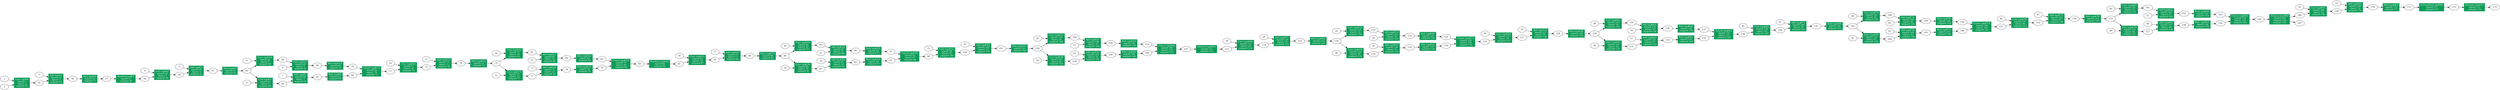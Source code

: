 digraph "torch-jit-export" {
	graph [bb="0,0,14882,718",
		rankdir=LR
	];
	node [label="\N"];
	"Conv (op#0)\n input0 1\n input1 2\n output0 55"	 [URL="javascript:alert('')",
		color="#0F9D58",
		fontcolor="#FFFFFF",
		height=0.94444,
		pos="133,45",
		shape=box,
		style=filled,
		width=1.1944];
	550	 [height=0.5,
		label=55,
		pos="239,45",
		shape=octagon,
		width=0.75];
	"Conv (op#0)\n input0 1\n input1 2\n output0 55" -> 550	 [pos="e,211.7,45 176,45 184.48,45 193.34,45 201.61,45"];
	10	 [height=0.5,
		label=1,
		pos="27,72",
		shape=octagon,
		width=0.75];
	10 -> "Conv (op#0)\n input0 1\n input1 2\n output0 55"	 [pos="e,89.98,55.909 54.244,65.187 62.198,63.122 71.228,60.777 80.248,58.436"];
	20	 [height=0.5,
		label=2,
		pos="27,18",
		shape=octagon,
		width=0.75];
	20 -> "Conv (op#0)\n input0 1\n input1 2\n output0 55"	 [pos="e,89.98,34.091 54.244,24.813 62.198,26.878 71.228,29.223 80.248,31.564"];
	"Add (op#1)\n input0 55\n input1 3\n output0 56"	 [URL="javascript:alert('')",
		color="#0F9D58",
		fontcolor="#FFFFFF",
		height=0.94444,
		pos="342,72",
		shape=box,
		style=filled,
		width=1.1111];
	550 -> "Add (op#1)\n input0 55\n input1 3\n output0 56"	 [pos="e,301.73,61.503 266.01,51.953 273.99,54.087 283.05,56.51 292.05,58.914"];
	560	 [height=0.5,
		label=56,
		pos="445,72",
		shape=octagon,
		width=0.75];
	"Add (op#1)\n input0 55\n input1 3\n output0 56" -> 560	 [pos="e,417.85,72 382.05,72 390.48,72 399.36,72 407.68,72"];
	30	 [height=0.5,
		label=3,
		pos="239,99",
		shape=octagon,
		width=0.75];
	30 -> "Add (op#1)\n input0 55\n input1 3\n output0 56"	 [pos="e,301.73,82.497 266.01,92.047 273.99,89.913 283.05,87.49 292.05,85.086"];
	"Relu (op#2)\n input0 56\n output0 57"	 [URL="javascript:alert('/home/natu/anaconda3/lib/python3.6/site-packages/torch/nn/modules/activation.py(43): forward\n/home/natu/anaconda3/\
lib/python3.6/site-packages/torch/nn/modules/module.py(325): __call__\n/home/natu/anaconda3/lib/python3.6/site-packages/torch/nn/\
modules/container.py(67): forward\n/home/natu/anaconda3/lib/python3.6/site-packages/torch/nn/modules/module.py(325): __call__\n/\
home/natu/myproj/study_ml/onnx/onnx_read/squiize.py(104): forward\n/home/natu/anaconda3/lib/python3.6/site-packages/torch/nn/modules/\
module.py(325): __call__\n/home/natu/anaconda3/lib/python3.6/site-packages/torch/jit/__init__.py(236): traced_inner\n/home/natu/\
anaconda3/lib/python3.6/site-packages/torch/jit/__init__.py(259): wrapper\n/home/natu/anaconda3/lib/python3.6/site-packages/torch/\
jit/__init__.py(241): forward\n/home/natu/anaconda3/lib/python3.6/site-packages/torch/nn/modules/module.py(325): __call__\n/home/\
natu/anaconda3/lib/python3.6/site-packages/torch/jit/__init__.py(217): trace\n/home/natu/anaconda3/lib/python3.6/site-packages/torch/\
onnx/__init__.py(116): _export\n/home/natu/myproj/study_ml/onnx/onnx_read/squiize.py(146): module\n')",
		color="#0F9D58",
		fontcolor="#FFFFFF",
		height=0.73611,
		pos="549,72",
		shape=box,
		style=filled,
		width=1.1389];
	560 -> "Relu (op#2)\n input0 56\n output0 57"	 [pos="e,507.76,72 472,72 479.81,72 488.65,72 497.48,72"];
	570	 [height=0.5,
		label=57,
		pos="653,72",
		shape=octagon,
		width=0.75];
	"Relu (op#2)\n input0 56\n output0 57" -> 570	 [pos="e,625.89,72 590.02,72 598.5,72 607.4,72 615.73,72"];
	"MaxPool (op#3)\n input0 57\n output0 58"	 [URL="javascript:alert('/home/natu/anaconda3/lib/python3.6/site-packages/torch/nn/functional.py(334): max_pool2d\n/home/natu/anaconda3/\
lib/python3.6/site-packages/torch/nn/modules/pooling.py(143): forward\n/home/natu/anaconda3/lib/python3.6/site-packages/torch/nn/\
modules/module.py(325): __call__\n/home/natu/anaconda3/lib/python3.6/site-packages/torch/nn/modules/container.py(67): forward\n/\
home/natu/anaconda3/lib/python3.6/site-packages/torch/nn/modules/module.py(325): __call__\n/home/natu/myproj/study_ml/onnx/onnx_\
read/squiize.py(104): forward\n/home/natu/anaconda3/lib/python3.6/site-packages/torch/nn/modules/module.py(325): __call__\n/home/\
natu/anaconda3/lib/python3.6/site-packages/torch/jit/__init__.py(236): traced_inner\n/home/natu/anaconda3/lib/python3.6/site-packages/\
torch/jit/__init__.py(259): wrapper\n/home/natu/anaconda3/lib/python3.6/site-packages/torch/jit/__init__.py(241): forward\n/home/\
natu/anaconda3/lib/python3.6/site-packages/torch/nn/modules/module.py(325): __call__\n/home/natu/anaconda3/lib/python3.6/site-packages/\
torch/jit/__init__.py(217): trace\n/home/natu/anaconda3/lib/python3.6/site-packages/torch/onnx/__init__.py(116): _export\n/home/\
natu/myproj/study_ml/onnx/onnx_read/squiize.py(146): module\n')",
		color="#0F9D58",
		fontcolor="#FFFFFF",
		height=0.73611,
		pos="769.5,72",
		shape=box,
		style=filled,
		width=1.4861];
	570 -> "MaxPool (op#3)\n input0 57\n output0 58"	 [pos="e,715.71,72 680.27,72 687.94,72 696.68,72 705.61,72"];
	580	 [height=0.5,
		label=58,
		pos="886,72",
		shape=octagon,
		width=0.75];
	"MaxPool (op#3)\n input0 57\n output0 58" -> 580	 [pos="e,858.96,72 823.06,72 831.72,72 840.53,72 848.69,72"];
	"Conv (op#4)\n input0 58\n input1 4\n output0 60"	 [URL="javascript:alert('')",
		color="#0F9D58",
		fontcolor="#FFFFFF",
		height=0.94444,
		pos="992,99",
		shape=box,
		style=filled,
		width=1.1944];
	580 -> "Conv (op#4)\n input0 58\n input1 4\n output0 60"	 [pos="e,948.98,88.091 913.24,78.813 921.2,80.878 930.23,83.223 939.25,85.564"];
	600	 [height=0.5,
		label=60,
		pos="1098,99",
		shape=octagon,
		width=0.75];
	"Conv (op#4)\n input0 58\n input1 4\n output0 60" -> 600	 [pos="e,1070.7,99 1035,99 1043.5,99 1052.3,99 1060.6,99"];
	40	 [height=0.5,
		label=4,
		pos="886,126",
		shape=octagon,
		width=0.75];
	40 -> "Conv (op#4)\n input0 58\n input1 4\n output0 60"	 [pos="e,948.98,109.91 913.24,119.19 921.2,117.12 930.23,114.78 939.25,112.44"];
	"Add (op#5)\n input0 60\n input1 5\n output0 61"	 [URL="javascript:alert('')",
		color="#0F9D58",
		fontcolor="#FFFFFF",
		height=0.94444,
		pos="1201,126",
		shape=box,
		style=filled,
		width=1.1111];
	600 -> "Add (op#5)\n input0 60\n input1 5\n output0 61"	 [pos="e,1160.7,115.5 1125,105.95 1133,108.09 1142.1,110.51 1151.1,112.91"];
	610	 [height=0.5,
		label=61,
		pos="1304,126",
		shape=octagon,
		width=0.75];
	"Add (op#5)\n input0 60\n input1 5\n output0 61" -> 610	 [pos="e,1276.8,126 1241,126 1249.5,126 1258.4,126 1266.7,126"];
	50	 [height=0.5,
		label=5,
		pos="1098,153",
		shape=octagon,
		width=0.75];
	50 -> "Add (op#5)\n input0 60\n input1 5\n output0 61"	 [pos="e,1160.7,136.5 1125,146.05 1133,143.91 1142.1,141.49 1151.1,139.09"];
	"Relu (op#6)\n input0 61\n output0 62"	 [URL="javascript:alert('/home/natu/anaconda3/lib/python3.6/site-packages/torch/nn/modules/activation.py(43): forward\n/home/natu/anaconda3/\
lib/python3.6/site-packages/torch/nn/modules/module.py(325): __call__\n/home/natu/myproj/study_ml/onnx/onnx_read/squiize.py(38): \
forward\n/home/natu/anaconda3/lib/python3.6/site-packages/torch/nn/modules/module.py(325): __call__\n/home/natu/anaconda3/lib/python3.6/\
site-packages/torch/nn/modules/container.py(67): forward\n/home/natu/anaconda3/lib/python3.6/site-packages/torch/nn/modules/module.py(\
325): __call__\n/home/natu/myproj/study_ml/onnx/onnx_read/squiize.py(104): forward\n/home/natu/anaconda3/lib/python3.6/site-packages/\
torch/nn/modules/module.py(325): __call__\n/home/natu/anaconda3/lib/python3.6/site-packages/torch/jit/__init__.py(236): traced_inner\n/\
home/natu/anaconda3/lib/python3.6/site-packages/torch/jit/__init__.py(259): wrapper\n/home/natu/anaconda3/lib/python3.6/site-packages/\
torch/jit/__init__.py(241): forward\n/home/natu/anaconda3/lib/python3.6/site-packages/torch/nn/modules/module.py(325): __call__\n/\
home/natu/anaconda3/lib/python3.6/site-packages/torch/jit/__init__.py(217): trace\n/home/natu/anaconda3/lib/python3.6/site-packages/\
torch/onnx/__init__.py(116): _export\n/home/natu/myproj/study_ml/onnx/onnx_read/squiize.py(146): module\n')",
		color="#0F9D58",
		fontcolor="#FFFFFF",
		height=0.73611,
		pos="1408,126",
		shape=box,
		style=filled,
		width=1.1389];
	610 -> "Relu (op#6)\n input0 61\n output0 62"	 [pos="e,1366.8,126 1331,126 1338.8,126 1347.7,126 1356.5,126"];
	620	 [height=0.5,
		label=62,
		pos="1512,126",
		shape=octagon,
		width=0.75];
	"Relu (op#6)\n input0 61\n output0 62" -> 620	 [pos="e,1484.9,126 1449,126 1457.5,126 1466.4,126 1474.7,126"];
	"Conv (op#7)\n input0 62\n input1 6\n output0 64"	 [URL="javascript:alert('')",
		color="#0F9D58",
		fontcolor="#FFFFFF",
		height=0.94444,
		pos="1621,59",
		shape=box,
		style=filled,
		width=1.1944];
	620 -> "Conv (op#7)\n input0 62\n input1 6\n output0 64"	 [pos="e,1577.9,85.369 1532.6,113.71 1543,107.2 1556.3,98.881 1569.4,90.702"];
	"Conv (op#10)\n input0 62\n input1 8\n output0 68"	 [URL="javascript:alert('')",
		color="#0F9D58",
		fontcolor="#FFFFFF",
		height=0.94444,
		pos="1621,207",
		shape=box,
		style=filled,
		width=1.2778];
	620 -> "Conv (op#10)\n input0 62\n input1 8\n output0 68"	 [pos="e,1575.1,172.98 1530.7,139.38 1540.7,146.97 1553.8,156.91 1566.9,166.83"];
	640	 [height=0.5,
		label=64,
		pos="1730,52",
		shape=octagon,
		width=0.75];
	"Conv (op#7)\n input0 62\n input1 6\n output0 64" -> 640	 [pos="e,1702.7,53.719 1664.3,56.233 1673.6,55.624 1683.4,54.983 1692.5,54.389"];
	60	 [height=0.5,
		label=6,
		pos="1512,59",
		shape=octagon,
		width=0.75];
	60 -> "Conv (op#7)\n input0 62\n input1 6\n output0 64"	 [pos="e,1577.8,59 1539.2,59 1547.8,59 1557.7,59 1567.6,59"];
	"Add (op#8)\n input0 64\n input1 7\n output0 65"	 [URL="javascript:alert('')",
		color="#0F9D58",
		fontcolor="#FFFFFF",
		height=0.94444,
		pos="1836,90",
		shape=box,
		style=filled,
		width=1.1111];
	640 -> "Add (op#8)\n input0 64\n input1 7\n output0 65"	 [pos="e,1795.9,75.729 1755.1,60.813 1764.5,64.239 1775.6,68.291 1786.5,72.27"];
	650	 [height=0.5,
		label=65,
		pos="1942,97",
		shape=octagon,
		width=0.75];
	"Add (op#8)\n input0 64\n input1 7\n output0 65" -> 650	 [pos="e,1914.7,95.23 1876,92.626 1885.4,93.258 1895.4,93.93 1904.6,94.553"];
	70	 [height=0.5,
		label=7,
		pos="1730,106",
		shape=octagon,
		width=0.75];
	70 -> "Add (op#8)\n input0 64\n input1 7\n output0 65"	 [pos="e,1795.8,96.033 1757.2,101.96 1765.9,100.63 1775.8,99.1 1785.7,97.59"];
	"Relu (op#9)\n input0 65\n output0 66"	 [URL="javascript:alert('/home/natu/anaconda3/lib/python3.6/site-packages/torch/nn/modules/activation.py(43): forward\n/home/natu/anaconda3/\
lib/python3.6/site-packages/torch/nn/modules/module.py(325): __call__\n/home/natu/myproj/study_ml/onnx/onnx_read/squiize.py(40): \
forward\n/home/natu/anaconda3/lib/python3.6/site-packages/torch/nn/modules/module.py(325): __call__\n/home/natu/anaconda3/lib/python3.6/\
site-packages/torch/nn/modules/container.py(67): forward\n/home/natu/anaconda3/lib/python3.6/site-packages/torch/nn/modules/module.py(\
325): __call__\n/home/natu/myproj/study_ml/onnx/onnx_read/squiize.py(104): forward\n/home/natu/anaconda3/lib/python3.6/site-packages/\
torch/nn/modules/module.py(325): __call__\n/home/natu/anaconda3/lib/python3.6/site-packages/torch/jit/__init__.py(236): traced_inner\n/\
home/natu/anaconda3/lib/python3.6/site-packages/torch/jit/__init__.py(259): wrapper\n/home/natu/anaconda3/lib/python3.6/site-packages/\
torch/jit/__init__.py(241): forward\n/home/natu/anaconda3/lib/python3.6/site-packages/torch/nn/modules/module.py(325): __call__\n/\
home/natu/anaconda3/lib/python3.6/site-packages/torch/jit/__init__.py(217): trace\n/home/natu/anaconda3/lib/python3.6/site-packages/\
torch/onnx/__init__.py(116): _export\n/home/natu/myproj/study_ml/onnx/onnx_read/squiize.py(146): module\n')",
		color="#0F9D58",
		fontcolor="#FFFFFF",
		height=0.73611,
		pos="2049.5,99",
		shape=box,
		style=filled,
		width=1.1389];
	650 -> "Relu (op#9)\n input0 65\n output0 66"	 [pos="e,2008.3,98.239 1969.1,97.494 1978,97.663 1988.2,97.857 1998.3,98.049"];
	660	 [height=0.5,
		label=66,
		pos="2157,108",
		shape=octagon,
		width=0.75];
	"Relu (op#9)\n input0 65\n output0 66" -> 660	 [pos="e,2129.9,105.78 2090.7,102.43 2100.2,103.24 2110.4,104.11 2119.8,104.91"];
	"Concat (op#13)\n input0 66\n input1 70\n output0 71"	 [URL="javascript:alert('/home/natu/myproj/study_ml/onnx/onnx_read/squiize.py(42): forward\n/home/natu/anaconda3/lib/python3.6/site-packages/\
torch/nn/modules/module.py(325): __call__\n/home/natu/anaconda3/lib/python3.6/site-packages/torch/nn/modules/container.py(67): forward\n/\
home/natu/anaconda3/lib/python3.6/site-packages/torch/nn/modules/module.py(325): __call__\n/home/natu/myproj/study_ml/onnx/onnx_\
read/squiize.py(104): forward\n/home/natu/anaconda3/lib/python3.6/site-packages/torch/nn/modules/module.py(325): __call__\n/home/\
natu/anaconda3/lib/python3.6/site-packages/torch/jit/__init__.py(236): traced_inner\n/home/natu/anaconda3/lib/python3.6/site-packages/\
torch/jit/__init__.py(259): wrapper\n/home/natu/anaconda3/lib/python3.6/site-packages/torch/jit/__init__.py(241): forward\n/home/\
natu/anaconda3/lib/python3.6/site-packages/torch/nn/modules/module.py(325): __call__\n/home/natu/anaconda3/lib/python3.6/site-packages/\
torch/jit/__init__.py(217): trace\n/home/natu/anaconda3/lib/python3.6/site-packages/torch/onnx/__init__.py(116): _export\n/home/\
natu/myproj/study_ml/onnx/onnx_read/squiize.py(146): module\n')",
		color="#0F9D58",
		fontcolor="#FFFFFF",
		height=0.94444,
		pos="2270.5,137",
		shape=box,
		style=filled,
		width=1.4028];
	660 -> "Concat (op#13)\n input0 66\n input1 70\n output0 71"	 [pos="e,2219.9,124.09 2184.1,114.8 2192,116.84 2200.9,119.17 2210,121.53"];
	680	 [height=0.5,
		label=68,
		pos="1730,214",
		shape=octagon,
		width=0.75];
	"Conv (op#10)\n input0 62\n input1 8\n output0 68" -> 680	 [pos="e,1702.9,212.29 1667.1,209.95 1675.7,210.51 1684.6,211.09 1692.8,211.63"];
	80	 [height=0.5,
		label=8,
		pos="1512,207",
		shape=octagon,
		width=0.75];
	80 -> "Conv (op#10)\n input0 62\n input1 8\n output0 68"	 [pos="e,1574.9,207 1539.2,207 1547,207 1555.9,207 1564.8,207"];
	"Add (op#11)\n input0 68\n input1 9\n output0 69"	 [URL="javascript:alert('')",
		color="#0F9D58",
		fontcolor="#FFFFFF",
		height=0.94444,
		pos="1836,176",
		shape=box,
		style=filled,
		width=1.1944];
	680 -> "Add (op#11)\n input0 68\n input1 9\n output0 69"	 [pos="e,1792.7,191.47 1755.1,205.19 1763.5,202.13 1773.2,198.57 1783,195.01"];
	690	 [height=0.5,
		label=69,
		pos="1942,175",
		shape=octagon,
		width=0.75];
	"Add (op#11)\n input0 68\n input1 9\n output0 69" -> 690	 [pos="e,1914.7,175.25 1879,175.6 1887.5,175.51 1896.3,175.43 1904.6,175.35"];
	90	 [height=0.5,
		label=9,
		pos="1730,160",
		shape=octagon,
		width=0.75];
	90 -> "Add (op#11)\n input0 68\n input1 9\n output0 69"	 [pos="e,1793,169.54 1757.2,164.04 1765.1,165.25 1774,166.62 1783,167.99"];
	"Relu (op#12)\n input0 69\n output0 70"	 [URL="javascript:alert('/home/natu/anaconda3/lib/python3.6/site-packages/torch/nn/modules/activation.py(43): forward\n/home/natu/anaconda3/\
lib/python3.6/site-packages/torch/nn/modules/module.py(325): __call__\n/home/natu/myproj/study_ml/onnx/onnx_read/squiize.py(41): \
forward\n/home/natu/anaconda3/lib/python3.6/site-packages/torch/nn/modules/module.py(325): __call__\n/home/natu/anaconda3/lib/python3.6/\
site-packages/torch/nn/modules/container.py(67): forward\n/home/natu/anaconda3/lib/python3.6/site-packages/torch/nn/modules/module.py(\
325): __call__\n/home/natu/myproj/study_ml/onnx/onnx_read/squiize.py(104): forward\n/home/natu/anaconda3/lib/python3.6/site-packages/\
torch/nn/modules/module.py(325): __call__\n/home/natu/anaconda3/lib/python3.6/site-packages/torch/jit/__init__.py(236): traced_inner\n/\
home/natu/anaconda3/lib/python3.6/site-packages/torch/jit/__init__.py(259): wrapper\n/home/natu/anaconda3/lib/python3.6/site-packages/\
torch/jit/__init__.py(241): forward\n/home/natu/anaconda3/lib/python3.6/site-packages/torch/nn/modules/module.py(325): __call__\n/\
home/natu/anaconda3/lib/python3.6/site-packages/torch/jit/__init__.py(217): trace\n/home/natu/anaconda3/lib/python3.6/site-packages/\
torch/onnx/__init__.py(116): _export\n/home/natu/myproj/study_ml/onnx/onnx_read/squiize.py(146): module\n')",
		color="#0F9D58",
		fontcolor="#FFFFFF",
		height=0.73611,
		pos="2049.5,171",
		shape=box,
		style=filled,
		width=1.2361];
	690 -> "Relu (op#12)\n input0 69\n output0 70"	 [pos="e,2004.7,172.66 1969.1,174.01 1976.9,173.72 1985.7,173.38 1994.6,173.04"];
	700	 [height=0.5,
		label=70,
		pos="2157,166",
		shape=octagon,
		width=0.75];
	"Relu (op#12)\n input0 69\n output0 70" -> 700	 [pos="e,2129.8,167.24 2094,168.94 2102.6,168.53 2111.4,168.11 2119.7,167.72"];
	700 -> "Concat (op#13)\n input0 66\n input1 70\n output0 71"	 [pos="e,2219.9,149.91 2184.1,159.2 2192,157.16 2200.9,154.83 2210,152.47"];
	710	 [height=0.5,
		label=71,
		pos="2384,137",
		shape=octagon,
		width=0.75];
	"Concat (op#13)\n input0 66\n input1 70\n output0 71" -> 710	 [pos="e,2356.8,137 2321.1,137 2329.7,137 2338.6,137 2346.8,137"];
	"Conv (op#14)\n input0 71\n input1 10\n output0 73"	 [URL="javascript:alert('')",
		color="#0F9D58",
		fontcolor="#FFFFFF",
		height=0.94444,
		pos="2493,164",
		shape=box,
		style=filled,
		width=1.2778];
	710 -> "Conv (op#14)\n input0 71\n input1 10\n output0 73"	 [pos="e,2446.9,152.62 2411.2,143.6 2419.1,145.6 2428.1,147.87 2437.1,150.15"];
	730	 [height=0.5,
		label=73,
		pos="2602,164",
		shape=octagon,
		width=0.75];
	"Conv (op#14)\n input0 71\n input1 10\n output0 73" -> 730	 [pos="e,2574.9,164 2539.1,164 2547.7,164 2556.6,164 2564.8,164"];
	100	 [height=0.5,
		label=10,
		pos="2384,191",
		shape=octagon,
		width=0.75];
	100 -> "Conv (op#14)\n input0 71\n input1 10\n output0 73"	 [pos="e,2446.9,175.38 2411.2,184.4 2419.1,182.4 2428.1,180.13 2437.1,177.85"];
	"Add (op#15)\n input0 73\n input1 11\n output0 74"	 [URL="javascript:alert('')",
		color="#0F9D58",
		fontcolor="#FFFFFF",
		height=0.94444,
		pos="2708,191",
		shape=box,
		style=filled,
		width=1.1944];
	730 -> "Add (op#15)\n input0 73\n input1 11\n output0 74"	 [pos="e,2665,180.09 2629.2,170.81 2637.2,172.88 2646.2,175.22 2655.2,177.56"];
	740	 [height=0.5,
		label=74,
		pos="2814,191",
		shape=octagon,
		width=0.75];
	"Add (op#15)\n input0 73\n input1 11\n output0 74" -> 740	 [pos="e,2786.7,191 2751,191 2759.5,191 2768.3,191 2776.6,191"];
	110	 [height=0.5,
		label=11,
		pos="2602,218",
		shape=octagon,
		width=0.75];
	110 -> "Add (op#15)\n input0 73\n input1 11\n output0 74"	 [pos="e,2665,201.91 2629.2,211.19 2637.2,209.12 2646.2,206.78 2655.2,204.44"];
	"Relu (op#16)\n input0 74\n output0 75"	 [URL="javascript:alert('/home/natu/anaconda3/lib/python3.6/site-packages/torch/nn/modules/activation.py(43): forward\n/home/natu/anaconda3/\
lib/python3.6/site-packages/torch/nn/modules/module.py(325): __call__\n/home/natu/myproj/study_ml/onnx/onnx_read/squiize.py(38): \
forward\n/home/natu/anaconda3/lib/python3.6/site-packages/torch/nn/modules/module.py(325): __call__\n/home/natu/anaconda3/lib/python3.6/\
site-packages/torch/nn/modules/container.py(67): forward\n/home/natu/anaconda3/lib/python3.6/site-packages/torch/nn/modules/module.py(\
325): __call__\n/home/natu/myproj/study_ml/onnx/onnx_read/squiize.py(104): forward\n/home/natu/anaconda3/lib/python3.6/site-packages/\
torch/nn/modules/module.py(325): __call__\n/home/natu/anaconda3/lib/python3.6/site-packages/torch/jit/__init__.py(236): traced_inner\n/\
home/natu/anaconda3/lib/python3.6/site-packages/torch/jit/__init__.py(259): wrapper\n/home/natu/anaconda3/lib/python3.6/site-packages/\
torch/jit/__init__.py(241): forward\n/home/natu/anaconda3/lib/python3.6/site-packages/torch/nn/modules/module.py(325): __call__\n/\
home/natu/anaconda3/lib/python3.6/site-packages/torch/jit/__init__.py(217): trace\n/home/natu/anaconda3/lib/python3.6/site-packages/\
torch/onnx/__init__.py(116): _export\n/home/natu/myproj/study_ml/onnx/onnx_read/squiize.py(146): module\n')",
		color="#0F9D58",
		fontcolor="#FFFFFF",
		height=0.73611,
		pos="2921.5,191",
		shape=box,
		style=filled,
		width=1.2361];
	740 -> "Relu (op#16)\n input0 74\n output0 75"	 [pos="e,2876.7,191 2841.1,191 2848.9,191 2857.7,191 2866.6,191"];
	750	 [height=0.5,
		label=75,
		pos="3029,191",
		shape=octagon,
		width=0.75];
	"Relu (op#16)\n input0 74\n output0 75" -> 750	 [pos="e,3001.8,191 2966,191 2974.6,191 2983.4,191 2991.7,191"];
	"Conv (op#17)\n input0 75\n input1 12\n output0 77"	 [URL="javascript:alert('')",
		color="#0F9D58",
		fontcolor="#FFFFFF",
		height=0.94444,
		pos="3138,124",
		shape=box,
		style=filled,
		width=1.2778];
	750 -> "Conv (op#17)\n input0 75\n input1 12\n output0 77"	 [pos="e,3091.7,152.34 3049.6,178.71 3059.1,172.75 3071.1,165.27 3083.1,157.78"];
	"Conv (op#20)\n input0 75\n input1 14\n output0 81"	 [URL="javascript:alert('')",
		color="#0F9D58",
		fontcolor="#FFFFFF",
		height=0.94444,
		pos="3138,272",
		shape=box,
		style=filled,
		width=1.2778];
	750 -> "Conv (op#20)\n input0 75\n input1 14\n output0 81"	 [pos="e,3092.1,237.98 3047.7,204.38 3057.7,211.97 3070.8,221.91 3083.9,231.83"];
	770	 [height=0.5,
		label=77,
		pos="3247,117",
		shape=octagon,
		width=0.75];
	"Conv (op#17)\n input0 75\n input1 12\n output0 77" -> 770	 [pos="e,3219.9,118.71 3184.1,121.05 3192.7,120.49 3201.6,119.91 3209.8,119.37"];
	120	 [height=0.5,
		label=12,
		pos="3029,124",
		shape=octagon,
		width=0.75];
	120 -> "Conv (op#17)\n input0 75\n input1 12\n output0 77"	 [pos="e,3091.9,124 3056.2,124 3064,124 3072.9,124 3081.8,124"];
	"Add (op#18)\n input0 77\n input1 13\n output0 78"	 [URL="javascript:alert('')",
		color="#0F9D58",
		fontcolor="#FFFFFF",
		height=0.94444,
		pos="3353,155",
		shape=box,
		style=filled,
		width=1.1944];
	770 -> "Add (op#18)\n input0 77\n input1 13\n output0 78"	 [pos="e,3309.7,139.53 3272.1,125.81 3280.5,128.87 3290.2,132.43 3300,135.99"];
	780	 [height=0.5,
		label=78,
		pos="3459,162",
		shape=octagon,
		width=0.75];
	"Add (op#18)\n input0 77\n input1 13\n output0 78" -> 780	 [pos="e,3431.7,160.23 3396,157.83 3404.5,158.4 3413.3,158.99 3421.6,159.55"];
	130	 [height=0.5,
		label=13,
		pos="3247,171",
		shape=octagon,
		width=0.75];
	130 -> "Add (op#18)\n input0 77\n input1 13\n output0 78"	 [pos="e,3310,161.46 3274.2,166.96 3282.1,165.75 3291,164.38 3300,163.01"];
	"Relu (op#19)\n input0 78\n output0 79"	 [URL="javascript:alert('/home/natu/anaconda3/lib/python3.6/site-packages/torch/nn/modules/activation.py(43): forward\n/home/natu/anaconda3/\
lib/python3.6/site-packages/torch/nn/modules/module.py(325): __call__\n/home/natu/myproj/study_ml/onnx/onnx_read/squiize.py(40): \
forward\n/home/natu/anaconda3/lib/python3.6/site-packages/torch/nn/modules/module.py(325): __call__\n/home/natu/anaconda3/lib/python3.6/\
site-packages/torch/nn/modules/container.py(67): forward\n/home/natu/anaconda3/lib/python3.6/site-packages/torch/nn/modules/module.py(\
325): __call__\n/home/natu/myproj/study_ml/onnx/onnx_read/squiize.py(104): forward\n/home/natu/anaconda3/lib/python3.6/site-packages/\
torch/nn/modules/module.py(325): __call__\n/home/natu/anaconda3/lib/python3.6/site-packages/torch/jit/__init__.py(236): traced_inner\n/\
home/natu/anaconda3/lib/python3.6/site-packages/torch/jit/__init__.py(259): wrapper\n/home/natu/anaconda3/lib/python3.6/site-packages/\
torch/jit/__init__.py(241): forward\n/home/natu/anaconda3/lib/python3.6/site-packages/torch/nn/modules/module.py(325): __call__\n/\
home/natu/anaconda3/lib/python3.6/site-packages/torch/jit/__init__.py(217): trace\n/home/natu/anaconda3/lib/python3.6/site-packages/\
torch/onnx/__init__.py(116): _export\n/home/natu/myproj/study_ml/onnx/onnx_read/squiize.py(146): module\n')",
		color="#0F9D58",
		fontcolor="#FFFFFF",
		height=0.73611,
		pos="3566.5,164",
		shape=box,
		style=filled,
		width=1.2361];
	780 -> "Relu (op#19)\n input0 78\n output0 79"	 [pos="e,3521.7,163.17 3486.1,162.49 3493.9,162.64 3502.7,162.81 3511.6,162.98"];
	790	 [height=0.5,
		label=79,
		pos="3674,173",
		shape=octagon,
		width=0.75];
	"Relu (op#19)\n input0 78\n output0 79" -> 790	 [pos="e,3646.8,170.76 3611,167.71 3619.6,168.44 3628.4,169.2 3636.7,169.9"];
	"Concat (op#23)\n input0 79\n input1 83\n output0 84"	 [URL="javascript:alert('/home/natu/myproj/study_ml/onnx/onnx_read/squiize.py(42): forward\n/home/natu/anaconda3/lib/python3.6/site-packages/\
torch/nn/modules/module.py(325): __call__\n/home/natu/anaconda3/lib/python3.6/site-packages/torch/nn/modules/container.py(67): forward\n/\
home/natu/anaconda3/lib/python3.6/site-packages/torch/nn/modules/module.py(325): __call__\n/home/natu/myproj/study_ml/onnx/onnx_\
read/squiize.py(104): forward\n/home/natu/anaconda3/lib/python3.6/site-packages/torch/nn/modules/module.py(325): __call__\n/home/\
natu/anaconda3/lib/python3.6/site-packages/torch/jit/__init__.py(236): traced_inner\n/home/natu/anaconda3/lib/python3.6/site-packages/\
torch/jit/__init__.py(259): wrapper\n/home/natu/anaconda3/lib/python3.6/site-packages/torch/jit/__init__.py(241): forward\n/home/\
natu/anaconda3/lib/python3.6/site-packages/torch/nn/modules/module.py(325): __call__\n/home/natu/anaconda3/lib/python3.6/site-packages/\
torch/jit/__init__.py(217): trace\n/home/natu/anaconda3/lib/python3.6/site-packages/torch/onnx/__init__.py(116): _export\n/home/\
natu/myproj/study_ml/onnx/onnx_read/squiize.py(146): module\n')",
		color="#0F9D58",
		fontcolor="#FFFFFF",
		height=0.94444,
		pos="3787.5,202",
		shape=box,
		style=filled,
		width=1.4028];
	790 -> "Concat (op#23)\n input0 79\n input1 83\n output0 84"	 [pos="e,3736.9,189.09 3701.1,179.8 3709,181.84 3717.9,184.17 3727,186.53"];
	810	 [height=0.5,
		label=81,
		pos="3247,279",
		shape=octagon,
		width=0.75];
	"Conv (op#20)\n input0 75\n input1 14\n output0 81" -> 810	 [pos="e,3219.9,277.29 3184.1,274.95 3192.7,275.51 3201.6,276.09 3209.8,276.63"];
	140	 [height=0.5,
		label=14,
		pos="3029,272",
		shape=octagon,
		width=0.75];
	140 -> "Conv (op#20)\n input0 75\n input1 14\n output0 81"	 [pos="e,3091.9,272 3056.2,272 3064,272 3072.9,272 3081.8,272"];
	"Add (op#21)\n input0 81\n input1 15\n output0 82"	 [URL="javascript:alert('')",
		color="#0F9D58",
		fontcolor="#FFFFFF",
		height=0.94444,
		pos="3353,241",
		shape=box,
		style=filled,
		width=1.1944];
	810 -> "Add (op#21)\n input0 81\n input1 15\n output0 82"	 [pos="e,3309.7,256.47 3272.1,270.19 3280.5,267.13 3290.2,263.57 3300,260.01"];
	820	 [height=0.5,
		label=82,
		pos="3459,240",
		shape=octagon,
		width=0.75];
	"Add (op#21)\n input0 81\n input1 15\n output0 82" -> 820	 [pos="e,3431.7,240.25 3396,240.6 3404.5,240.51 3413.3,240.43 3421.6,240.35"];
	150	 [height=0.5,
		label=15,
		pos="3247,225",
		shape=octagon,
		width=0.75];
	150 -> "Add (op#21)\n input0 81\n input1 15\n output0 82"	 [pos="e,3310,234.54 3274.2,229.04 3282.1,230.25 3291,231.62 3300,232.99"];
	"Relu (op#22)\n input0 82\n output0 83"	 [URL="javascript:alert('/home/natu/anaconda3/lib/python3.6/site-packages/torch/nn/modules/activation.py(43): forward\n/home/natu/anaconda3/\
lib/python3.6/site-packages/torch/nn/modules/module.py(325): __call__\n/home/natu/myproj/study_ml/onnx/onnx_read/squiize.py(41): \
forward\n/home/natu/anaconda3/lib/python3.6/site-packages/torch/nn/modules/module.py(325): __call__\n/home/natu/anaconda3/lib/python3.6/\
site-packages/torch/nn/modules/container.py(67): forward\n/home/natu/anaconda3/lib/python3.6/site-packages/torch/nn/modules/module.py(\
325): __call__\n/home/natu/myproj/study_ml/onnx/onnx_read/squiize.py(104): forward\n/home/natu/anaconda3/lib/python3.6/site-packages/\
torch/nn/modules/module.py(325): __call__\n/home/natu/anaconda3/lib/python3.6/site-packages/torch/jit/__init__.py(236): traced_inner\n/\
home/natu/anaconda3/lib/python3.6/site-packages/torch/jit/__init__.py(259): wrapper\n/home/natu/anaconda3/lib/python3.6/site-packages/\
torch/jit/__init__.py(241): forward\n/home/natu/anaconda3/lib/python3.6/site-packages/torch/nn/modules/module.py(325): __call__\n/\
home/natu/anaconda3/lib/python3.6/site-packages/torch/jit/__init__.py(217): trace\n/home/natu/anaconda3/lib/python3.6/site-packages/\
torch/onnx/__init__.py(116): _export\n/home/natu/myproj/study_ml/onnx/onnx_read/squiize.py(146): module\n')",
		color="#0F9D58",
		fontcolor="#FFFFFF",
		height=0.73611,
		pos="3566.5,236",
		shape=box,
		style=filled,
		width=1.2361];
	820 -> "Relu (op#22)\n input0 82\n output0 83"	 [pos="e,3521.7,237.66 3486.1,239.01 3493.9,238.72 3502.7,238.38 3511.6,238.04"];
	830	 [height=0.5,
		label=83,
		pos="3674,231",
		shape=octagon,
		width=0.75];
	"Relu (op#22)\n input0 82\n output0 83" -> 830	 [pos="e,3646.8,232.24 3611,233.94 3619.6,233.53 3628.4,233.11 3636.7,232.72"];
	830 -> "Concat (op#23)\n input0 79\n input1 83\n output0 84"	 [pos="e,3736.9,214.91 3701.1,224.2 3709,222.16 3717.9,219.83 3727,217.47"];
	840	 [height=0.5,
		label=84,
		pos="3901,202",
		shape=octagon,
		width=0.75];
	"Concat (op#23)\n input0 79\n input1 83\n output0 84" -> 840	 [pos="e,3873.8,202 3838.1,202 3846.7,202 3855.6,202 3863.8,202"];
	"MaxPool (op#24)\n input0 84\n output0 85"	 [URL="javascript:alert('/home/natu/anaconda3/lib/python3.6/site-packages/torch/nn/functional.py(334): max_pool2d\n/home/natu/anaconda3/\
lib/python3.6/site-packages/torch/nn/modules/pooling.py(143): forward\n/home/natu/anaconda3/lib/python3.6/site-packages/torch/nn/\
modules/module.py(325): __call__\n/home/natu/anaconda3/lib/python3.6/site-packages/torch/nn/modules/container.py(67): forward\n/\
home/natu/anaconda3/lib/python3.6/site-packages/torch/nn/modules/module.py(325): __call__\n/home/natu/myproj/study_ml/onnx/onnx_\
read/squiize.py(104): forward\n/home/natu/anaconda3/lib/python3.6/site-packages/torch/nn/modules/module.py(325): __call__\n/home/\
natu/anaconda3/lib/python3.6/site-packages/torch/jit/__init__.py(236): traced_inner\n/home/natu/anaconda3/lib/python3.6/site-packages/\
torch/jit/__init__.py(259): wrapper\n/home/natu/anaconda3/lib/python3.6/site-packages/torch/jit/__init__.py(241): forward\n/home/\
natu/anaconda3/lib/python3.6/site-packages/torch/nn/modules/module.py(325): __call__\n/home/natu/anaconda3/lib/python3.6/site-packages/\
torch/jit/__init__.py(217): trace\n/home/natu/anaconda3/lib/python3.6/site-packages/torch/onnx/__init__.py(116): _export\n/home/\
natu/myproj/study_ml/onnx/onnx_read/squiize.py(146): module\n')",
		color="#0F9D58",
		fontcolor="#FFFFFF",
		height=0.73611,
		pos="4020.5,202",
		shape=box,
		style=filled,
		width=1.5694];
	840 -> "MaxPool (op#24)\n input0 84\n output0 85"	 [pos="e,3963.7,202 3928.1,202 3935.7,202 3944.5,202 3953.5,202"];
	850	 [height=0.5,
		label=85,
		pos="4140,202",
		shape=octagon,
		width=0.75];
	"MaxPool (op#24)\n input0 84\n output0 85" -> 850	 [pos="e,4112.8,202 4077.2,202 4085.8,202 4094.6,202 4102.7,202"];
	"Conv (op#25)\n input0 85\n input1 16\n output0 87"	 [URL="javascript:alert('')",
		color="#0F9D58",
		fontcolor="#FFFFFF",
		height=0.94444,
		pos="4249,229",
		shape=box,
		style=filled,
		width=1.2778];
	850 -> "Conv (op#25)\n input0 85\n input1 16\n output0 87"	 [pos="e,4202.9,217.62 4167.2,208.6 4175.1,210.6 4184.1,212.87 4193.1,215.15"];
	870	 [height=0.5,
		label=87,
		pos="4358,229",
		shape=octagon,
		width=0.75];
	"Conv (op#25)\n input0 85\n input1 16\n output0 87" -> 870	 [pos="e,4330.9,229 4295.1,229 4303.7,229 4312.6,229 4320.8,229"];
	160	 [height=0.5,
		label=16,
		pos="4140,256",
		shape=octagon,
		width=0.75];
	160 -> "Conv (op#25)\n input0 85\n input1 16\n output0 87"	 [pos="e,4202.9,240.38 4167.2,249.4 4175.1,247.4 4184.1,245.13 4193.1,242.85"];
	"Add (op#26)\n input0 87\n input1 17\n output0 88"	 [URL="javascript:alert('')",
		color="#0F9D58",
		fontcolor="#FFFFFF",
		height=0.94444,
		pos="4464,256",
		shape=box,
		style=filled,
		width=1.1944];
	870 -> "Add (op#26)\n input0 87\n input1 17\n output0 88"	 [pos="e,4421,245.09 4385.2,235.81 4393.2,237.88 4402.2,240.22 4411.2,242.56"];
	880	 [height=0.5,
		label=88,
		pos="4570,256",
		shape=octagon,
		width=0.75];
	"Add (op#26)\n input0 87\n input1 17\n output0 88" -> 880	 [pos="e,4542.7,256 4507,256 4515.5,256 4524.3,256 4532.6,256"];
	170	 [height=0.5,
		label=17,
		pos="4358,283",
		shape=octagon,
		width=0.75];
	170 -> "Add (op#26)\n input0 87\n input1 17\n output0 88"	 [pos="e,4421,266.91 4385.2,276.19 4393.2,274.12 4402.2,271.78 4411.2,269.44"];
	"Relu (op#27)\n input0 88\n output0 89"	 [URL="javascript:alert('/home/natu/anaconda3/lib/python3.6/site-packages/torch/nn/modules/activation.py(43): forward\n/home/natu/anaconda3/\
lib/python3.6/site-packages/torch/nn/modules/module.py(325): __call__\n/home/natu/myproj/study_ml/onnx/onnx_read/squiize.py(38): \
forward\n/home/natu/anaconda3/lib/python3.6/site-packages/torch/nn/modules/module.py(325): __call__\n/home/natu/anaconda3/lib/python3.6/\
site-packages/torch/nn/modules/container.py(67): forward\n/home/natu/anaconda3/lib/python3.6/site-packages/torch/nn/modules/module.py(\
325): __call__\n/home/natu/myproj/study_ml/onnx/onnx_read/squiize.py(104): forward\n/home/natu/anaconda3/lib/python3.6/site-packages/\
torch/nn/modules/module.py(325): __call__\n/home/natu/anaconda3/lib/python3.6/site-packages/torch/jit/__init__.py(236): traced_inner\n/\
home/natu/anaconda3/lib/python3.6/site-packages/torch/jit/__init__.py(259): wrapper\n/home/natu/anaconda3/lib/python3.6/site-packages/\
torch/jit/__init__.py(241): forward\n/home/natu/anaconda3/lib/python3.6/site-packages/torch/nn/modules/module.py(325): __call__\n/\
home/natu/anaconda3/lib/python3.6/site-packages/torch/jit/__init__.py(217): trace\n/home/natu/anaconda3/lib/python3.6/site-packages/\
torch/onnx/__init__.py(116): _export\n/home/natu/myproj/study_ml/onnx/onnx_read/squiize.py(146): module\n')",
		color="#0F9D58",
		fontcolor="#FFFFFF",
		height=0.73611,
		pos="4677.5,256",
		shape=box,
		style=filled,
		width=1.2361];
	880 -> "Relu (op#27)\n input0 88\n output0 89"	 [pos="e,4632.7,256 4597.1,256 4604.9,256 4613.7,256 4622.6,256"];
	890	 [height=0.5,
		label=89,
		pos="4785,256",
		shape=octagon,
		width=0.75];
	"Relu (op#27)\n input0 88\n output0 89" -> 890	 [pos="e,4757.8,256 4722,256 4730.6,256 4739.4,256 4747.7,256"];
	"Conv (op#28)\n input0 89\n input1 18\n output0 91"	 [URL="javascript:alert('')",
		color="#0F9D58",
		fontcolor="#FFFFFF",
		height=0.94444,
		pos="4894,189",
		shape=box,
		style=filled,
		width=1.2778];
	890 -> "Conv (op#28)\n input0 89\n input1 18\n output0 91"	 [pos="e,4847.7,217.34 4805.6,243.71 4815.1,237.75 4827.1,230.27 4839.1,222.78"];
	"Conv (op#31)\n input0 89\n input1 20\n output0 95"	 [URL="javascript:alert('')",
		color="#0F9D58",
		fontcolor="#FFFFFF",
		height=0.94444,
		pos="4894,337",
		shape=box,
		style=filled,
		width=1.2778];
	890 -> "Conv (op#31)\n input0 89\n input1 20\n output0 95"	 [pos="e,4848.1,302.98 4803.7,269.38 4813.7,276.97 4826.8,286.91 4839.9,296.83"];
	910	 [height=0.5,
		label=91,
		pos="5003,182",
		shape=octagon,
		width=0.75];
	"Conv (op#28)\n input0 89\n input1 18\n output0 91" -> 910	 [pos="e,4975.9,183.71 4940.1,186.05 4948.7,185.49 4957.6,184.91 4965.8,184.37"];
	180	 [height=0.5,
		label=18,
		pos="4785,189",
		shape=octagon,
		width=0.75];
	180 -> "Conv (op#28)\n input0 89\n input1 18\n output0 91"	 [pos="e,4847.9,189 4812.2,189 4820,189 4828.9,189 4837.8,189"];
	"Add (op#29)\n input0 91\n input1 19\n output0 92"	 [URL="javascript:alert('')",
		color="#0F9D58",
		fontcolor="#FFFFFF",
		height=0.94444,
		pos="5109,220",
		shape=box,
		style=filled,
		width=1.1944];
	910 -> "Add (op#29)\n input0 91\n input1 19\n output0 92"	 [pos="e,5065.7,204.53 5028.1,190.81 5036.5,193.87 5046.2,197.43 5056,200.99"];
	920	 [height=0.5,
		label=92,
		pos="5215,227",
		shape=octagon,
		width=0.75];
	"Add (op#29)\n input0 91\n input1 19\n output0 92" -> 920	 [pos="e,5187.7,225.23 5152,222.83 5160.5,223.4 5169.3,223.99 5177.6,224.55"];
	190	 [height=0.5,
		label=19,
		pos="5003,236",
		shape=octagon,
		width=0.75];
	190 -> "Add (op#29)\n input0 91\n input1 19\n output0 92"	 [pos="e,5066,226.46 5030.2,231.96 5038.1,230.75 5047,229.38 5056,228.01"];
	"Relu (op#30)\n input0 92\n output0 93"	 [URL="javascript:alert('/home/natu/anaconda3/lib/python3.6/site-packages/torch/nn/modules/activation.py(43): forward\n/home/natu/anaconda3/\
lib/python3.6/site-packages/torch/nn/modules/module.py(325): __call__\n/home/natu/myproj/study_ml/onnx/onnx_read/squiize.py(40): \
forward\n/home/natu/anaconda3/lib/python3.6/site-packages/torch/nn/modules/module.py(325): __call__\n/home/natu/anaconda3/lib/python3.6/\
site-packages/torch/nn/modules/container.py(67): forward\n/home/natu/anaconda3/lib/python3.6/site-packages/torch/nn/modules/module.py(\
325): __call__\n/home/natu/myproj/study_ml/onnx/onnx_read/squiize.py(104): forward\n/home/natu/anaconda3/lib/python3.6/site-packages/\
torch/nn/modules/module.py(325): __call__\n/home/natu/anaconda3/lib/python3.6/site-packages/torch/jit/__init__.py(236): traced_inner\n/\
home/natu/anaconda3/lib/python3.6/site-packages/torch/jit/__init__.py(259): wrapper\n/home/natu/anaconda3/lib/python3.6/site-packages/\
torch/jit/__init__.py(241): forward\n/home/natu/anaconda3/lib/python3.6/site-packages/torch/nn/modules/module.py(325): __call__\n/\
home/natu/anaconda3/lib/python3.6/site-packages/torch/jit/__init__.py(217): trace\n/home/natu/anaconda3/lib/python3.6/site-packages/\
torch/onnx/__init__.py(116): _export\n/home/natu/myproj/study_ml/onnx/onnx_read/squiize.py(146): module\n')",
		color="#0F9D58",
		fontcolor="#FFFFFF",
		height=0.73611,
		pos="5322.5,229",
		shape=box,
		style=filled,
		width=1.2361];
	920 -> "Relu (op#30)\n input0 92\n output0 93"	 [pos="e,5277.7,228.17 5242.1,227.49 5249.9,227.64 5258.7,227.81 5267.6,227.98"];
	930	 [height=0.5,
		label=93,
		pos="5430,238",
		shape=octagon,
		width=0.75];
	"Relu (op#30)\n input0 92\n output0 93" -> 930	 [pos="e,5402.8,235.76 5367,232.71 5375.6,233.44 5384.4,234.2 5392.7,234.9"];
	"Concat (op#34)\n input0 93\n input1 97\n output0 98"	 [URL="javascript:alert('/home/natu/myproj/study_ml/onnx/onnx_read/squiize.py(42): forward\n/home/natu/anaconda3/lib/python3.6/site-packages/\
torch/nn/modules/module.py(325): __call__\n/home/natu/anaconda3/lib/python3.6/site-packages/torch/nn/modules/container.py(67): forward\n/\
home/natu/anaconda3/lib/python3.6/site-packages/torch/nn/modules/module.py(325): __call__\n/home/natu/myproj/study_ml/onnx/onnx_\
read/squiize.py(104): forward\n/home/natu/anaconda3/lib/python3.6/site-packages/torch/nn/modules/module.py(325): __call__\n/home/\
natu/anaconda3/lib/python3.6/site-packages/torch/jit/__init__.py(236): traced_inner\n/home/natu/anaconda3/lib/python3.6/site-packages/\
torch/jit/__init__.py(259): wrapper\n/home/natu/anaconda3/lib/python3.6/site-packages/torch/jit/__init__.py(241): forward\n/home/\
natu/anaconda3/lib/python3.6/site-packages/torch/nn/modules/module.py(325): __call__\n/home/natu/anaconda3/lib/python3.6/site-packages/\
torch/jit/__init__.py(217): trace\n/home/natu/anaconda3/lib/python3.6/site-packages/torch/onnx/__init__.py(116): _export\n/home/\
natu/myproj/study_ml/onnx/onnx_read/squiize.py(146): module\n')",
		color="#0F9D58",
		fontcolor="#FFFFFF",
		height=0.94444,
		pos="5543.5,267",
		shape=box,
		style=filled,
		width=1.4028];
	930 -> "Concat (op#34)\n input0 93\n input1 97\n output0 98"	 [pos="e,5492.9,254.09 5457.1,244.8 5465,246.84 5473.9,249.17 5483,251.53"];
	950	 [height=0.5,
		label=95,
		pos="5003,344",
		shape=octagon,
		width=0.75];
	"Conv (op#31)\n input0 89\n input1 20\n output0 95" -> 950	 [pos="e,4975.9,342.29 4940.1,339.95 4948.7,340.51 4957.6,341.09 4965.8,341.63"];
	200	 [height=0.5,
		label=20,
		pos="4785,337",
		shape=octagon,
		width=0.75];
	200 -> "Conv (op#31)\n input0 89\n input1 20\n output0 95"	 [pos="e,4847.9,337 4812.2,337 4820,337 4828.9,337 4837.8,337"];
	"Add (op#32)\n input0 95\n input1 21\n output0 96"	 [URL="javascript:alert('')",
		color="#0F9D58",
		fontcolor="#FFFFFF",
		height=0.94444,
		pos="5109,306",
		shape=box,
		style=filled,
		width=1.1944];
	950 -> "Add (op#32)\n input0 95\n input1 21\n output0 96"	 [pos="e,5065.7,321.47 5028.1,335.19 5036.5,332.13 5046.2,328.57 5056,325.01"];
	960	 [height=0.5,
		label=96,
		pos="5215,305",
		shape=octagon,
		width=0.75];
	"Add (op#32)\n input0 95\n input1 21\n output0 96" -> 960	 [pos="e,5187.7,305.25 5152,305.6 5160.5,305.51 5169.3,305.43 5177.6,305.35"];
	210	 [height=0.5,
		label=21,
		pos="5003,290",
		shape=octagon,
		width=0.75];
	210 -> "Add (op#32)\n input0 95\n input1 21\n output0 96"	 [pos="e,5066,299.54 5030.2,294.04 5038.1,295.25 5047,296.62 5056,297.99"];
	"Relu (op#33)\n input0 96\n output0 97"	 [URL="javascript:alert('/home/natu/anaconda3/lib/python3.6/site-packages/torch/nn/modules/activation.py(43): forward\n/home/natu/anaconda3/\
lib/python3.6/site-packages/torch/nn/modules/module.py(325): __call__\n/home/natu/myproj/study_ml/onnx/onnx_read/squiize.py(41): \
forward\n/home/natu/anaconda3/lib/python3.6/site-packages/torch/nn/modules/module.py(325): __call__\n/home/natu/anaconda3/lib/python3.6/\
site-packages/torch/nn/modules/container.py(67): forward\n/home/natu/anaconda3/lib/python3.6/site-packages/torch/nn/modules/module.py(\
325): __call__\n/home/natu/myproj/study_ml/onnx/onnx_read/squiize.py(104): forward\n/home/natu/anaconda3/lib/python3.6/site-packages/\
torch/nn/modules/module.py(325): __call__\n/home/natu/anaconda3/lib/python3.6/site-packages/torch/jit/__init__.py(236): traced_inner\n/\
home/natu/anaconda3/lib/python3.6/site-packages/torch/jit/__init__.py(259): wrapper\n/home/natu/anaconda3/lib/python3.6/site-packages/\
torch/jit/__init__.py(241): forward\n/home/natu/anaconda3/lib/python3.6/site-packages/torch/nn/modules/module.py(325): __call__\n/\
home/natu/anaconda3/lib/python3.6/site-packages/torch/jit/__init__.py(217): trace\n/home/natu/anaconda3/lib/python3.6/site-packages/\
torch/onnx/__init__.py(116): _export\n/home/natu/myproj/study_ml/onnx/onnx_read/squiize.py(146): module\n')",
		color="#0F9D58",
		fontcolor="#FFFFFF",
		height=0.73611,
		pos="5322.5,301",
		shape=box,
		style=filled,
		width=1.2361];
	960 -> "Relu (op#33)\n input0 96\n output0 97"	 [pos="e,5277.7,302.66 5242.1,304.01 5249.9,303.72 5258.7,303.38 5267.6,303.04"];
	970	 [height=0.5,
		label=97,
		pos="5430,296",
		shape=octagon,
		width=0.75];
	"Relu (op#33)\n input0 96\n output0 97" -> 970	 [pos="e,5402.8,297.24 5367,298.94 5375.6,298.53 5384.4,298.11 5392.7,297.72"];
	970 -> "Concat (op#34)\n input0 93\n input1 97\n output0 98"	 [pos="e,5492.9,279.91 5457.1,289.2 5465,287.16 5473.9,284.83 5483,282.47"];
	980	 [height=0.5,
		label=98,
		pos="5657,267",
		shape=octagon,
		width=0.75];
	"Concat (op#34)\n input0 93\n input1 97\n output0 98" -> 980	 [pos="e,5629.8,267 5594.1,267 5602.7,267 5611.6,267 5619.8,267"];
	"Conv (op#35)\n input0 98\n input1 22\n output0 100"	 [URL="javascript:alert('')",
		color="#0F9D58",
		fontcolor="#FFFFFF",
		height=0.94444,
		pos="5766,294",
		shape=box,
		style=filled,
		width=1.2778];
	980 -> "Conv (op#35)\n input0 98\n input1 22\n output0 100"	 [pos="e,5719.9,282.62 5684.2,273.6 5692.1,275.6 5701.1,277.87 5710.1,280.15"];
	1000	 [height=0.5,
		label=100,
		pos="5875,294",
		shape=octagon,
		width=0.75];
	"Conv (op#35)\n input0 98\n input1 22\n output0 100" -> 1000	 [pos="e,5847.9,294 5812.1,294 5820.7,294 5829.6,294 5837.8,294"];
	220	 [height=0.5,
		label=22,
		pos="5657,321",
		shape=octagon,
		width=0.75];
	220 -> "Conv (op#35)\n input0 98\n input1 22\n output0 100"	 [pos="e,5719.9,305.38 5684.2,314.4 5692.1,312.4 5701.1,310.13 5710.1,307.85"];
	"Add (op#36)\n input0 100\n input1 23\n output0 101"	 [URL="javascript:alert('')",
		color="#0F9D58",
		fontcolor="#FFFFFF",
		height=0.94444,
		pos="5981,321",
		shape=box,
		style=filled,
		width=1.1944];
	1000 -> "Add (op#36)\n input0 100\n input1 23\n output0 101"	 [pos="e,5938,310.09 5902.2,300.81 5910.2,302.88 5919.2,305.22 5928.2,307.56"];
	1010	 [height=0.5,
		label=101,
		pos="6087,321",
		shape=octagon,
		width=0.75];
	"Add (op#36)\n input0 100\n input1 23\n output0 101" -> 1010	 [pos="e,6059.7,321 6024,321 6032.5,321 6041.3,321 6049.6,321"];
	230	 [height=0.5,
		label=23,
		pos="5875,348",
		shape=octagon,
		width=0.75];
	230 -> "Add (op#36)\n input0 100\n input1 23\n output0 101"	 [pos="e,5938,331.91 5902.2,341.19 5910.2,339.12 5919.2,336.78 5928.2,334.44"];
	"Relu (op#37)\n input0 101\n output0 102"	 [URL="javascript:alert('/home/natu/anaconda3/lib/python3.6/site-packages/torch/nn/modules/activation.py(43): forward\n/home/natu/anaconda3/\
lib/python3.6/site-packages/torch/nn/modules/module.py(325): __call__\n/home/natu/myproj/study_ml/onnx/onnx_read/squiize.py(38): \
forward\n/home/natu/anaconda3/lib/python3.6/site-packages/torch/nn/modules/module.py(325): __call__\n/home/natu/anaconda3/lib/python3.6/\
site-packages/torch/nn/modules/container.py(67): forward\n/home/natu/anaconda3/lib/python3.6/site-packages/torch/nn/modules/module.py(\
325): __call__\n/home/natu/myproj/study_ml/onnx/onnx_read/squiize.py(104): forward\n/home/natu/anaconda3/lib/python3.6/site-packages/\
torch/nn/modules/module.py(325): __call__\n/home/natu/anaconda3/lib/python3.6/site-packages/torch/jit/__init__.py(236): traced_inner\n/\
home/natu/anaconda3/lib/python3.6/site-packages/torch/jit/__init__.py(259): wrapper\n/home/natu/anaconda3/lib/python3.6/site-packages/\
torch/jit/__init__.py(241): forward\n/home/natu/anaconda3/lib/python3.6/site-packages/torch/nn/modules/module.py(325): __call__\n/\
home/natu/anaconda3/lib/python3.6/site-packages/torch/jit/__init__.py(217): trace\n/home/natu/anaconda3/lib/python3.6/site-packages/\
torch/onnx/__init__.py(116): _export\n/home/natu/myproj/study_ml/onnx/onnx_read/squiize.py(146): module\n')",
		color="#0F9D58",
		fontcolor="#FFFFFF",
		height=0.73611,
		pos="6194.5,321",
		shape=box,
		style=filled,
		width=1.2361];
	1010 -> "Relu (op#37)\n input0 101\n output0 102"	 [pos="e,6149.7,321 6114.1,321 6121.9,321 6130.7,321 6139.6,321"];
	1020	 [height=0.5,
		label=102,
		pos="6302,321",
		shape=octagon,
		width=0.75];
	"Relu (op#37)\n input0 101\n output0 102" -> 1020	 [pos="e,6274.8,321 6239,321 6247.6,321 6256.4,321 6264.7,321"];
	"Conv (op#38)\n input0 102\n input1 24\n output0 104"	 [URL="javascript:alert('')",
		color="#0F9D58",
		fontcolor="#FFFFFF",
		height=0.94444,
		pos="6411,254",
		shape=box,
		style=filled,
		width=1.2778];
	1020 -> "Conv (op#38)\n input0 102\n input1 24\n output0 104"	 [pos="e,6364.7,282.34 6322.6,308.71 6332.1,302.75 6344.1,295.27 6356.1,287.78"];
	"Conv (op#41)\n input0 102\n input1 26\n output0 108"	 [URL="javascript:alert('')",
		color="#0F9D58",
		fontcolor="#FFFFFF",
		height=0.94444,
		pos="6411,402",
		shape=box,
		style=filled,
		width=1.2778];
	1020 -> "Conv (op#41)\n input0 102\n input1 26\n output0 108"	 [pos="e,6365.1,367.98 6320.7,334.38 6330.7,341.97 6343.8,351.91 6356.9,361.83"];
	1040	 [height=0.5,
		label=104,
		pos="6520,247",
		shape=octagon,
		width=0.75];
	"Conv (op#38)\n input0 102\n input1 24\n output0 104" -> 1040	 [pos="e,6492.9,248.71 6457.1,251.05 6465.7,250.49 6474.6,249.91 6482.8,249.37"];
	240	 [height=0.5,
		label=24,
		pos="6302,254",
		shape=octagon,
		width=0.75];
	240 -> "Conv (op#38)\n input0 102\n input1 24\n output0 104"	 [pos="e,6364.9,254 6329.2,254 6337,254 6345.9,254 6354.8,254"];
	"Add (op#39)\n input0 104\n input1 25\n output0 105"	 [URL="javascript:alert('')",
		color="#0F9D58",
		fontcolor="#FFFFFF",
		height=0.94444,
		pos="6626,285",
		shape=box,
		style=filled,
		width=1.1944];
	1040 -> "Add (op#39)\n input0 104\n input1 25\n output0 105"	 [pos="e,6582.7,269.53 6545.1,255.81 6553.5,258.87 6563.2,262.43 6573,265.99"];
	1050	 [height=0.5,
		label=105,
		pos="6732,292",
		shape=octagon,
		width=0.75];
	"Add (op#39)\n input0 104\n input1 25\n output0 105" -> 1050	 [pos="e,6704.7,290.23 6669,287.83 6677.5,288.4 6686.3,288.99 6694.6,289.55"];
	250	 [height=0.5,
		label=25,
		pos="6520,301",
		shape=octagon,
		width=0.75];
	250 -> "Add (op#39)\n input0 104\n input1 25\n output0 105"	 [pos="e,6583,291.46 6547.2,296.96 6555.1,295.75 6564,294.38 6573,293.01"];
	"Relu (op#40)\n input0 105\n output0 106"	 [URL="javascript:alert('/home/natu/anaconda3/lib/python3.6/site-packages/torch/nn/modules/activation.py(43): forward\n/home/natu/anaconda3/\
lib/python3.6/site-packages/torch/nn/modules/module.py(325): __call__\n/home/natu/myproj/study_ml/onnx/onnx_read/squiize.py(40): \
forward\n/home/natu/anaconda3/lib/python3.6/site-packages/torch/nn/modules/module.py(325): __call__\n/home/natu/anaconda3/lib/python3.6/\
site-packages/torch/nn/modules/container.py(67): forward\n/home/natu/anaconda3/lib/python3.6/site-packages/torch/nn/modules/module.py(\
325): __call__\n/home/natu/myproj/study_ml/onnx/onnx_read/squiize.py(104): forward\n/home/natu/anaconda3/lib/python3.6/site-packages/\
torch/nn/modules/module.py(325): __call__\n/home/natu/anaconda3/lib/python3.6/site-packages/torch/jit/__init__.py(236): traced_inner\n/\
home/natu/anaconda3/lib/python3.6/site-packages/torch/jit/__init__.py(259): wrapper\n/home/natu/anaconda3/lib/python3.6/site-packages/\
torch/jit/__init__.py(241): forward\n/home/natu/anaconda3/lib/python3.6/site-packages/torch/nn/modules/module.py(325): __call__\n/\
home/natu/anaconda3/lib/python3.6/site-packages/torch/jit/__init__.py(217): trace\n/home/natu/anaconda3/lib/python3.6/site-packages/\
torch/onnx/__init__.py(116): _export\n/home/natu/myproj/study_ml/onnx/onnx_read/squiize.py(146): module\n')",
		color="#0F9D58",
		fontcolor="#FFFFFF",
		height=0.73611,
		pos="6839.5,294",
		shape=box,
		style=filled,
		width=1.2361];
	1050 -> "Relu (op#40)\n input0 105\n output0 106"	 [pos="e,6794.7,293.17 6759.1,292.49 6766.9,292.64 6775.7,292.81 6784.6,292.98"];
	1060	 [height=0.5,
		label=106,
		pos="6947,303",
		shape=octagon,
		width=0.75];
	"Relu (op#40)\n input0 105\n output0 106" -> 1060	 [pos="e,6919.8,300.76 6884,297.71 6892.6,298.44 6901.4,299.2 6909.7,299.9"];
	"Concat (op#44)\n input0 106\n input1 110\n output0 111"	 [URL="javascript:alert('/home/natu/myproj/study_ml/onnx/onnx_read/squiize.py(42): forward\n/home/natu/anaconda3/lib/python3.6/site-packages/\
torch/nn/modules/module.py(325): __call__\n/home/natu/anaconda3/lib/python3.6/site-packages/torch/nn/modules/container.py(67): forward\n/\
home/natu/anaconda3/lib/python3.6/site-packages/torch/nn/modules/module.py(325): __call__\n/home/natu/myproj/study_ml/onnx/onnx_\
read/squiize.py(104): forward\n/home/natu/anaconda3/lib/python3.6/site-packages/torch/nn/modules/module.py(325): __call__\n/home/\
natu/anaconda3/lib/python3.6/site-packages/torch/jit/__init__.py(236): traced_inner\n/home/natu/anaconda3/lib/python3.6/site-packages/\
torch/jit/__init__.py(259): wrapper\n/home/natu/anaconda3/lib/python3.6/site-packages/torch/jit/__init__.py(241): forward\n/home/\
natu/anaconda3/lib/python3.6/site-packages/torch/nn/modules/module.py(325): __call__\n/home/natu/anaconda3/lib/python3.6/site-packages/\
torch/jit/__init__.py(217): trace\n/home/natu/anaconda3/lib/python3.6/site-packages/torch/onnx/__init__.py(116): _export\n/home/\
natu/myproj/study_ml/onnx/onnx_read/squiize.py(146): module\n')",
		color="#0F9D58",
		fontcolor="#FFFFFF",
		height=0.94444,
		pos="7060.5,332",
		shape=box,
		style=filled,
		width=1.4028];
	1060 -> "Concat (op#44)\n input0 106\n input1 110\n output0 111"	 [pos="e,7009.9,319.09 6974.1,309.8 6982,311.84 6990.9,314.17 7000,316.53"];
	1080	 [height=0.5,
		label=108,
		pos="6520,409",
		shape=octagon,
		width=0.75];
	"Conv (op#41)\n input0 102\n input1 26\n output0 108" -> 1080	 [pos="e,6492.9,407.29 6457.1,404.95 6465.7,405.51 6474.6,406.09 6482.8,406.63"];
	260	 [height=0.5,
		label=26,
		pos="6302,402",
		shape=octagon,
		width=0.75];
	260 -> "Conv (op#41)\n input0 102\n input1 26\n output0 108"	 [pos="e,6364.9,402 6329.2,402 6337,402 6345.9,402 6354.8,402"];
	"Add (op#42)\n input0 108\n input1 27\n output0 109"	 [URL="javascript:alert('')",
		color="#0F9D58",
		fontcolor="#FFFFFF",
		height=0.94444,
		pos="6626,371",
		shape=box,
		style=filled,
		width=1.1944];
	1080 -> "Add (op#42)\n input0 108\n input1 27\n output0 109"	 [pos="e,6582.7,386.47 6545.1,400.19 6553.5,397.13 6563.2,393.57 6573,390.01"];
	1090	 [height=0.5,
		label=109,
		pos="6732,370",
		shape=octagon,
		width=0.75];
	"Add (op#42)\n input0 108\n input1 27\n output0 109" -> 1090	 [pos="e,6704.7,370.25 6669,370.6 6677.5,370.51 6686.3,370.43 6694.6,370.35"];
	270	 [height=0.5,
		label=27,
		pos="6520,355",
		shape=octagon,
		width=0.75];
	270 -> "Add (op#42)\n input0 108\n input1 27\n output0 109"	 [pos="e,6583,364.54 6547.2,359.04 6555.1,360.25 6564,361.62 6573,362.99"];
	"Relu (op#43)\n input0 109\n output0 110"	 [URL="javascript:alert('/home/natu/anaconda3/lib/python3.6/site-packages/torch/nn/modules/activation.py(43): forward\n/home/natu/anaconda3/\
lib/python3.6/site-packages/torch/nn/modules/module.py(325): __call__\n/home/natu/myproj/study_ml/onnx/onnx_read/squiize.py(41): \
forward\n/home/natu/anaconda3/lib/python3.6/site-packages/torch/nn/modules/module.py(325): __call__\n/home/natu/anaconda3/lib/python3.6/\
site-packages/torch/nn/modules/container.py(67): forward\n/home/natu/anaconda3/lib/python3.6/site-packages/torch/nn/modules/module.py(\
325): __call__\n/home/natu/myproj/study_ml/onnx/onnx_read/squiize.py(104): forward\n/home/natu/anaconda3/lib/python3.6/site-packages/\
torch/nn/modules/module.py(325): __call__\n/home/natu/anaconda3/lib/python3.6/site-packages/torch/jit/__init__.py(236): traced_inner\n/\
home/natu/anaconda3/lib/python3.6/site-packages/torch/jit/__init__.py(259): wrapper\n/home/natu/anaconda3/lib/python3.6/site-packages/\
torch/jit/__init__.py(241): forward\n/home/natu/anaconda3/lib/python3.6/site-packages/torch/nn/modules/module.py(325): __call__\n/\
home/natu/anaconda3/lib/python3.6/site-packages/torch/jit/__init__.py(217): trace\n/home/natu/anaconda3/lib/python3.6/site-packages/\
torch/onnx/__init__.py(116): _export\n/home/natu/myproj/study_ml/onnx/onnx_read/squiize.py(146): module\n')",
		color="#0F9D58",
		fontcolor="#FFFFFF",
		height=0.73611,
		pos="6839.5,366",
		shape=box,
		style=filled,
		width=1.2361];
	1090 -> "Relu (op#43)\n input0 109\n output0 110"	 [pos="e,6794.7,367.66 6759.1,369.01 6766.9,368.72 6775.7,368.38 6784.6,368.04"];
	1100	 [height=0.5,
		label=110,
		pos="6947,361",
		shape=octagon,
		width=0.75];
	"Relu (op#43)\n input0 109\n output0 110" -> 1100	 [pos="e,6919.8,362.24 6884,363.94 6892.6,363.53 6901.4,363.11 6909.7,362.72"];
	1100 -> "Concat (op#44)\n input0 106\n input1 110\n output0 111"	 [pos="e,7009.9,344.91 6974.1,354.2 6982,352.16 6990.9,349.83 7000,347.47"];
	1110	 [height=0.5,
		label=111,
		pos="7174,332",
		shape=octagon,
		width=0.75];
	"Concat (op#44)\n input0 106\n input1 110\n output0 111" -> 1110	 [pos="e,7146.8,332 7111.1,332 7119.7,332 7128.6,332 7136.8,332"];
	"MaxPool (op#45)\n input0 111\n output0 112"	 [URL="javascript:alert('/home/natu/anaconda3/lib/python3.6/site-packages/torch/nn/functional.py(334): max_pool2d\n/home/natu/anaconda3/\
lib/python3.6/site-packages/torch/nn/modules/pooling.py(143): forward\n/home/natu/anaconda3/lib/python3.6/site-packages/torch/nn/\
modules/module.py(325): __call__\n/home/natu/anaconda3/lib/python3.6/site-packages/torch/nn/modules/container.py(67): forward\n/\
home/natu/anaconda3/lib/python3.6/site-packages/torch/nn/modules/module.py(325): __call__\n/home/natu/myproj/study_ml/onnx/onnx_\
read/squiize.py(104): forward\n/home/natu/anaconda3/lib/python3.6/site-packages/torch/nn/modules/module.py(325): __call__\n/home/\
natu/anaconda3/lib/python3.6/site-packages/torch/jit/__init__.py(236): traced_inner\n/home/natu/anaconda3/lib/python3.6/site-packages/\
torch/jit/__init__.py(259): wrapper\n/home/natu/anaconda3/lib/python3.6/site-packages/torch/jit/__init__.py(241): forward\n/home/\
natu/anaconda3/lib/python3.6/site-packages/torch/nn/modules/module.py(325): __call__\n/home/natu/anaconda3/lib/python3.6/site-packages/\
torch/jit/__init__.py(217): trace\n/home/natu/anaconda3/lib/python3.6/site-packages/torch/onnx/__init__.py(116): _export\n/home/\
natu/myproj/study_ml/onnx/onnx_read/squiize.py(146): module\n')",
		color="#0F9D58",
		fontcolor="#FFFFFF",
		height=0.73611,
		pos="7293.5,332",
		shape=box,
		style=filled,
		width=1.5694];
	1110 -> "MaxPool (op#45)\n input0 111\n output0 112"	 [pos="e,7236.7,332 7201.1,332 7208.7,332 7217.5,332 7226.5,332"];
	1120	 [height=0.5,
		label=112,
		pos="7413,332",
		shape=octagon,
		width=0.75];
	"MaxPool (op#45)\n input0 111\n output0 112" -> 1120	 [pos="e,7385.8,332 7350.2,332 7358.8,332 7367.6,332 7375.7,332"];
	"Conv (op#46)\n input0 112\n input1 28\n output0 114"	 [URL="javascript:alert('')",
		color="#0F9D58",
		fontcolor="#FFFFFF",
		height=0.94444,
		pos="7522,359",
		shape=box,
		style=filled,
		width=1.2778];
	1120 -> "Conv (op#46)\n input0 112\n input1 28\n output0 114"	 [pos="e,7475.9,347.62 7440.2,338.6 7448.1,340.6 7457.1,342.87 7466.1,345.15"];
	1140	 [height=0.5,
		label=114,
		pos="7631,359",
		shape=octagon,
		width=0.75];
	"Conv (op#46)\n input0 112\n input1 28\n output0 114" -> 1140	 [pos="e,7603.9,359 7568.1,359 7576.7,359 7585.6,359 7593.8,359"];
	280	 [height=0.5,
		label=28,
		pos="7413,386",
		shape=octagon,
		width=0.75];
	280 -> "Conv (op#46)\n input0 112\n input1 28\n output0 114"	 [pos="e,7475.9,370.38 7440.2,379.4 7448.1,377.4 7457.1,375.13 7466.1,372.85"];
	"Add (op#47)\n input0 114\n input1 29\n output0 115"	 [URL="javascript:alert('')",
		color="#0F9D58",
		fontcolor="#FFFFFF",
		height=0.94444,
		pos="7737,386",
		shape=box,
		style=filled,
		width=1.1944];
	1140 -> "Add (op#47)\n input0 114\n input1 29\n output0 115"	 [pos="e,7694,375.09 7658.2,365.81 7666.2,367.88 7675.2,370.22 7684.2,372.56"];
	1150	 [height=0.5,
		label=115,
		pos="7843,386",
		shape=octagon,
		width=0.75];
	"Add (op#47)\n input0 114\n input1 29\n output0 115" -> 1150	 [pos="e,7815.7,386 7780,386 7788.5,386 7797.3,386 7805.6,386"];
	290	 [height=0.5,
		label=29,
		pos="7631,413",
		shape=octagon,
		width=0.75];
	290 -> "Add (op#47)\n input0 114\n input1 29\n output0 115"	 [pos="e,7694,396.91 7658.2,406.19 7666.2,404.12 7675.2,401.78 7684.2,399.44"];
	"Relu (op#48)\n input0 115\n output0 116"	 [URL="javascript:alert('/home/natu/anaconda3/lib/python3.6/site-packages/torch/nn/modules/activation.py(43): forward\n/home/natu/anaconda3/\
lib/python3.6/site-packages/torch/nn/modules/module.py(325): __call__\n/home/natu/myproj/study_ml/onnx/onnx_read/squiize.py(38): \
forward\n/home/natu/anaconda3/lib/python3.6/site-packages/torch/nn/modules/module.py(325): __call__\n/home/natu/anaconda3/lib/python3.6/\
site-packages/torch/nn/modules/container.py(67): forward\n/home/natu/anaconda3/lib/python3.6/site-packages/torch/nn/modules/module.py(\
325): __call__\n/home/natu/myproj/study_ml/onnx/onnx_read/squiize.py(104): forward\n/home/natu/anaconda3/lib/python3.6/site-packages/\
torch/nn/modules/module.py(325): __call__\n/home/natu/anaconda3/lib/python3.6/site-packages/torch/jit/__init__.py(236): traced_inner\n/\
home/natu/anaconda3/lib/python3.6/site-packages/torch/jit/__init__.py(259): wrapper\n/home/natu/anaconda3/lib/python3.6/site-packages/\
torch/jit/__init__.py(241): forward\n/home/natu/anaconda3/lib/python3.6/site-packages/torch/nn/modules/module.py(325): __call__\n/\
home/natu/anaconda3/lib/python3.6/site-packages/torch/jit/__init__.py(217): trace\n/home/natu/anaconda3/lib/python3.6/site-packages/\
torch/onnx/__init__.py(116): _export\n/home/natu/myproj/study_ml/onnx/onnx_read/squiize.py(146): module\n')",
		color="#0F9D58",
		fontcolor="#FFFFFF",
		height=0.73611,
		pos="7950.5,386",
		shape=box,
		style=filled,
		width=1.2361];
	1150 -> "Relu (op#48)\n input0 115\n output0 116"	 [pos="e,7905.7,386 7870.1,386 7877.9,386 7886.7,386 7895.6,386"];
	1160	 [height=0.5,
		label=116,
		pos="8058,386",
		shape=octagon,
		width=0.75];
	"Relu (op#48)\n input0 115\n output0 116" -> 1160	 [pos="e,8030.8,386 7995,386 8003.6,386 8012.4,386 8020.7,386"];
	"Conv (op#49)\n input0 116\n input1 30\n output0 118"	 [URL="javascript:alert('')",
		color="#0F9D58",
		fontcolor="#FFFFFF",
		height=0.94444,
		pos="8167,319",
		shape=box,
		style=filled,
		width=1.2778];
	1160 -> "Conv (op#49)\n input0 116\n input1 30\n output0 118"	 [pos="e,8120.7,347.34 8078.6,373.71 8088.1,367.75 8100.1,360.27 8112.1,352.78"];
	"Conv (op#52)\n input0 116\n input1 32\n output0 122"	 [URL="javascript:alert('')",
		color="#0F9D58",
		fontcolor="#FFFFFF",
		height=0.94444,
		pos="8167,467",
		shape=box,
		style=filled,
		width=1.2778];
	1160 -> "Conv (op#52)\n input0 116\n input1 32\n output0 122"	 [pos="e,8121.1,432.98 8076.7,399.38 8086.7,406.97 8099.8,416.91 8112.9,426.83"];
	1180	 [height=0.5,
		label=118,
		pos="8276,312",
		shape=octagon,
		width=0.75];
	"Conv (op#49)\n input0 116\n input1 30\n output0 118" -> 1180	 [pos="e,8248.9,313.71 8213.1,316.05 8221.7,315.49 8230.6,314.91 8238.8,314.37"];
	300	 [height=0.5,
		label=30,
		pos="8058,319",
		shape=octagon,
		width=0.75];
	300 -> "Conv (op#49)\n input0 116\n input1 30\n output0 118"	 [pos="e,8120.9,319 8085.2,319 8093,319 8101.9,319 8110.8,319"];
	"Add (op#50)\n input0 118\n input1 31\n output0 119"	 [URL="javascript:alert('')",
		color="#0F9D58",
		fontcolor="#FFFFFF",
		height=0.94444,
		pos="8382,350",
		shape=box,
		style=filled,
		width=1.1944];
	1180 -> "Add (op#50)\n input0 118\n input1 31\n output0 119"	 [pos="e,8338.7,334.53 8301.1,320.81 8309.5,323.87 8319.2,327.43 8329,330.99"];
	1190	 [height=0.5,
		label=119,
		pos="8488,357",
		shape=octagon,
		width=0.75];
	"Add (op#50)\n input0 118\n input1 31\n output0 119" -> 1190	 [pos="e,8460.7,355.23 8425,352.83 8433.5,353.4 8442.3,353.99 8450.6,354.55"];
	310	 [height=0.5,
		label=31,
		pos="8276,366",
		shape=octagon,
		width=0.75];
	310 -> "Add (op#50)\n input0 118\n input1 31\n output0 119"	 [pos="e,8339,356.46 8303.2,361.96 8311.1,360.75 8320,359.38 8329,358.01"];
	"Relu (op#51)\n input0 119\n output0 120"	 [URL="javascript:alert('/home/natu/anaconda3/lib/python3.6/site-packages/torch/nn/modules/activation.py(43): forward\n/home/natu/anaconda3/\
lib/python3.6/site-packages/torch/nn/modules/module.py(325): __call__\n/home/natu/myproj/study_ml/onnx/onnx_read/squiize.py(40): \
forward\n/home/natu/anaconda3/lib/python3.6/site-packages/torch/nn/modules/module.py(325): __call__\n/home/natu/anaconda3/lib/python3.6/\
site-packages/torch/nn/modules/container.py(67): forward\n/home/natu/anaconda3/lib/python3.6/site-packages/torch/nn/modules/module.py(\
325): __call__\n/home/natu/myproj/study_ml/onnx/onnx_read/squiize.py(104): forward\n/home/natu/anaconda3/lib/python3.6/site-packages/\
torch/nn/modules/module.py(325): __call__\n/home/natu/anaconda3/lib/python3.6/site-packages/torch/jit/__init__.py(236): traced_inner\n/\
home/natu/anaconda3/lib/python3.6/site-packages/torch/jit/__init__.py(259): wrapper\n/home/natu/anaconda3/lib/python3.6/site-packages/\
torch/jit/__init__.py(241): forward\n/home/natu/anaconda3/lib/python3.6/site-packages/torch/nn/modules/module.py(325): __call__\n/\
home/natu/anaconda3/lib/python3.6/site-packages/torch/jit/__init__.py(217): trace\n/home/natu/anaconda3/lib/python3.6/site-packages/\
torch/onnx/__init__.py(116): _export\n/home/natu/myproj/study_ml/onnx/onnx_read/squiize.py(146): module\n')",
		color="#0F9D58",
		fontcolor="#FFFFFF",
		height=0.73611,
		pos="8595.5,359",
		shape=box,
		style=filled,
		width=1.2361];
	1190 -> "Relu (op#51)\n input0 119\n output0 120"	 [pos="e,8550.7,358.17 8515.1,357.49 8522.9,357.64 8531.7,357.81 8540.6,357.98"];
	1200	 [height=0.5,
		label=120,
		pos="8703,368",
		shape=octagon,
		width=0.75];
	"Relu (op#51)\n input0 119\n output0 120" -> 1200	 [pos="e,8675.8,365.76 8640,362.71 8648.6,363.44 8657.4,364.2 8665.7,364.9"];
	"Concat (op#55)\n input0 120\n input1 124\n output0 125"	 [URL="javascript:alert('/home/natu/myproj/study_ml/onnx/onnx_read/squiize.py(42): forward\n/home/natu/anaconda3/lib/python3.6/site-packages/\
torch/nn/modules/module.py(325): __call__\n/home/natu/anaconda3/lib/python3.6/site-packages/torch/nn/modules/container.py(67): forward\n/\
home/natu/anaconda3/lib/python3.6/site-packages/torch/nn/modules/module.py(325): __call__\n/home/natu/myproj/study_ml/onnx/onnx_\
read/squiize.py(104): forward\n/home/natu/anaconda3/lib/python3.6/site-packages/torch/nn/modules/module.py(325): __call__\n/home/\
natu/anaconda3/lib/python3.6/site-packages/torch/jit/__init__.py(236): traced_inner\n/home/natu/anaconda3/lib/python3.6/site-packages/\
torch/jit/__init__.py(259): wrapper\n/home/natu/anaconda3/lib/python3.6/site-packages/torch/jit/__init__.py(241): forward\n/home/\
natu/anaconda3/lib/python3.6/site-packages/torch/nn/modules/module.py(325): __call__\n/home/natu/anaconda3/lib/python3.6/site-packages/\
torch/jit/__init__.py(217): trace\n/home/natu/anaconda3/lib/python3.6/site-packages/torch/onnx/__init__.py(116): _export\n/home/\
natu/myproj/study_ml/onnx/onnx_read/squiize.py(146): module\n')",
		color="#0F9D58",
		fontcolor="#FFFFFF",
		height=0.94444,
		pos="8816.5,397",
		shape=box,
		style=filled,
		width=1.4028];
	1200 -> "Concat (op#55)\n input0 120\n input1 124\n output0 125"	 [pos="e,8765.9,384.09 8730.1,374.8 8738,376.84 8746.9,379.17 8756,381.53"];
	1220	 [height=0.5,
		label=122,
		pos="8276,474",
		shape=octagon,
		width=0.75];
	"Conv (op#52)\n input0 116\n input1 32\n output0 122" -> 1220	 [pos="e,8248.9,472.29 8213.1,469.95 8221.7,470.51 8230.6,471.09 8238.8,471.63"];
	320	 [height=0.5,
		label=32,
		pos="8058,467",
		shape=octagon,
		width=0.75];
	320 -> "Conv (op#52)\n input0 116\n input1 32\n output0 122"	 [pos="e,8120.9,467 8085.2,467 8093,467 8101.9,467 8110.8,467"];
	"Add (op#53)\n input0 122\n input1 33\n output0 123"	 [URL="javascript:alert('')",
		color="#0F9D58",
		fontcolor="#FFFFFF",
		height=0.94444,
		pos="8382,436",
		shape=box,
		style=filled,
		width=1.1944];
	1220 -> "Add (op#53)\n input0 122\n input1 33\n output0 123"	 [pos="e,8338.7,451.47 8301.1,465.19 8309.5,462.13 8319.2,458.57 8329,455.01"];
	1230	 [height=0.5,
		label=123,
		pos="8488,435",
		shape=octagon,
		width=0.75];
	"Add (op#53)\n input0 122\n input1 33\n output0 123" -> 1230	 [pos="e,8460.7,435.25 8425,435.6 8433.5,435.51 8442.3,435.43 8450.6,435.35"];
	330	 [height=0.5,
		label=33,
		pos="8276,420",
		shape=octagon,
		width=0.75];
	330 -> "Add (op#53)\n input0 122\n input1 33\n output0 123"	 [pos="e,8339,429.54 8303.2,424.04 8311.1,425.25 8320,426.62 8329,427.99"];
	"Relu (op#54)\n input0 123\n output0 124"	 [URL="javascript:alert('/home/natu/anaconda3/lib/python3.6/site-packages/torch/nn/modules/activation.py(43): forward\n/home/natu/anaconda3/\
lib/python3.6/site-packages/torch/nn/modules/module.py(325): __call__\n/home/natu/myproj/study_ml/onnx/onnx_read/squiize.py(41): \
forward\n/home/natu/anaconda3/lib/python3.6/site-packages/torch/nn/modules/module.py(325): __call__\n/home/natu/anaconda3/lib/python3.6/\
site-packages/torch/nn/modules/container.py(67): forward\n/home/natu/anaconda3/lib/python3.6/site-packages/torch/nn/modules/module.py(\
325): __call__\n/home/natu/myproj/study_ml/onnx/onnx_read/squiize.py(104): forward\n/home/natu/anaconda3/lib/python3.6/site-packages/\
torch/nn/modules/module.py(325): __call__\n/home/natu/anaconda3/lib/python3.6/site-packages/torch/jit/__init__.py(236): traced_inner\n/\
home/natu/anaconda3/lib/python3.6/site-packages/torch/jit/__init__.py(259): wrapper\n/home/natu/anaconda3/lib/python3.6/site-packages/\
torch/jit/__init__.py(241): forward\n/home/natu/anaconda3/lib/python3.6/site-packages/torch/nn/modules/module.py(325): __call__\n/\
home/natu/anaconda3/lib/python3.6/site-packages/torch/jit/__init__.py(217): trace\n/home/natu/anaconda3/lib/python3.6/site-packages/\
torch/onnx/__init__.py(116): _export\n/home/natu/myproj/study_ml/onnx/onnx_read/squiize.py(146): module\n')",
		color="#0F9D58",
		fontcolor="#FFFFFF",
		height=0.73611,
		pos="8595.5,431",
		shape=box,
		style=filled,
		width=1.2361];
	1230 -> "Relu (op#54)\n input0 123\n output0 124"	 [pos="e,8550.7,432.66 8515.1,434.01 8522.9,433.72 8531.7,433.38 8540.6,433.04"];
	1240	 [height=0.5,
		label=124,
		pos="8703,426",
		shape=octagon,
		width=0.75];
	"Relu (op#54)\n input0 123\n output0 124" -> 1240	 [pos="e,8675.8,427.24 8640,428.94 8648.6,428.53 8657.4,428.11 8665.7,427.72"];
	1240 -> "Concat (op#55)\n input0 120\n input1 124\n output0 125"	 [pos="e,8765.9,409.91 8730.1,419.2 8738,417.16 8746.9,414.83 8756,412.47"];
	1250	 [height=0.5,
		label=125,
		pos="8930,397",
		shape=octagon,
		width=0.75];
	"Concat (op#55)\n input0 120\n input1 124\n output0 125" -> 1250	 [pos="e,8902.8,397 8867.1,397 8875.7,397 8884.6,397 8892.8,397"];
	"Conv (op#56)\n input0 125\n input1 34\n output0 127"	 [URL="javascript:alert('')",
		color="#0F9D58",
		fontcolor="#FFFFFF",
		height=0.94444,
		pos="9039,424",
		shape=box,
		style=filled,
		width=1.2778];
	1250 -> "Conv (op#56)\n input0 125\n input1 34\n output0 127"	 [pos="e,8992.9,412.62 8957.2,403.6 8965.1,405.6 8974.1,407.87 8983.1,410.15"];
	1270	 [height=0.5,
		label=127,
		pos="9148,424",
		shape=octagon,
		width=0.75];
	"Conv (op#56)\n input0 125\n input1 34\n output0 127" -> 1270	 [pos="e,9120.9,424 9085.1,424 9093.7,424 9102.6,424 9110.8,424"];
	340	 [height=0.5,
		label=34,
		pos="8930,451",
		shape=octagon,
		width=0.75];
	340 -> "Conv (op#56)\n input0 125\n input1 34\n output0 127"	 [pos="e,8992.9,435.38 8957.2,444.4 8965.1,442.4 8974.1,440.13 8983.1,437.85"];
	"Add (op#57)\n input0 127\n input1 35\n output0 128"	 [URL="javascript:alert('')",
		color="#0F9D58",
		fontcolor="#FFFFFF",
		height=0.94444,
		pos="9254,451",
		shape=box,
		style=filled,
		width=1.1944];
	1270 -> "Add (op#57)\n input0 127\n input1 35\n output0 128"	 [pos="e,9211,440.09 9175.2,430.81 9183.2,432.88 9192.2,435.22 9201.2,437.56"];
	1280	 [height=0.5,
		label=128,
		pos="9360,451",
		shape=octagon,
		width=0.75];
	"Add (op#57)\n input0 127\n input1 35\n output0 128" -> 1280	 [pos="e,9332.7,451 9297,451 9305.5,451 9314.3,451 9322.6,451"];
	350	 [height=0.5,
		label=35,
		pos="9148,478",
		shape=octagon,
		width=0.75];
	350 -> "Add (op#57)\n input0 127\n input1 35\n output0 128"	 [pos="e,9211,461.91 9175.2,471.19 9183.2,469.12 9192.2,466.78 9201.2,464.44"];
	"Relu (op#58)\n input0 128\n output0 129"	 [URL="javascript:alert('/home/natu/anaconda3/lib/python3.6/site-packages/torch/nn/modules/activation.py(43): forward\n/home/natu/anaconda3/\
lib/python3.6/site-packages/torch/nn/modules/module.py(325): __call__\n/home/natu/myproj/study_ml/onnx/onnx_read/squiize.py(38): \
forward\n/home/natu/anaconda3/lib/python3.6/site-packages/torch/nn/modules/module.py(325): __call__\n/home/natu/anaconda3/lib/python3.6/\
site-packages/torch/nn/modules/container.py(67): forward\n/home/natu/anaconda3/lib/python3.6/site-packages/torch/nn/modules/module.py(\
325): __call__\n/home/natu/myproj/study_ml/onnx/onnx_read/squiize.py(104): forward\n/home/natu/anaconda3/lib/python3.6/site-packages/\
torch/nn/modules/module.py(325): __call__\n/home/natu/anaconda3/lib/python3.6/site-packages/torch/jit/__init__.py(236): traced_inner\n/\
home/natu/anaconda3/lib/python3.6/site-packages/torch/jit/__init__.py(259): wrapper\n/home/natu/anaconda3/lib/python3.6/site-packages/\
torch/jit/__init__.py(241): forward\n/home/natu/anaconda3/lib/python3.6/site-packages/torch/nn/modules/module.py(325): __call__\n/\
home/natu/anaconda3/lib/python3.6/site-packages/torch/jit/__init__.py(217): trace\n/home/natu/anaconda3/lib/python3.6/site-packages/\
torch/onnx/__init__.py(116): _export\n/home/natu/myproj/study_ml/onnx/onnx_read/squiize.py(146): module\n')",
		color="#0F9D58",
		fontcolor="#FFFFFF",
		height=0.73611,
		pos="9467.5,451",
		shape=box,
		style=filled,
		width=1.2361];
	1280 -> "Relu (op#58)\n input0 128\n output0 129"	 [pos="e,9422.7,451 9387.1,451 9394.9,451 9403.7,451 9412.6,451"];
	1290	 [height=0.5,
		label=129,
		pos="9575,451",
		shape=octagon,
		width=0.75];
	"Relu (op#58)\n input0 128\n output0 129" -> 1290	 [pos="e,9547.8,451 9512,451 9520.6,451 9529.4,451 9537.7,451"];
	"Conv (op#59)\n input0 129\n input1 36\n output0 131"	 [URL="javascript:alert('')",
		color="#0F9D58",
		fontcolor="#FFFFFF",
		height=0.94444,
		pos="9684,384",
		shape=box,
		style=filled,
		width=1.2778];
	1290 -> "Conv (op#59)\n input0 129\n input1 36\n output0 131"	 [pos="e,9637.7,412.34 9595.6,438.71 9605.1,432.75 9617.1,425.27 9629.1,417.78"];
	"Conv (op#62)\n input0 129\n input1 38\n output0 135"	 [URL="javascript:alert('')",
		color="#0F9D58",
		fontcolor="#FFFFFF",
		height=0.94444,
		pos="9684,532",
		shape=box,
		style=filled,
		width=1.2778];
	1290 -> "Conv (op#62)\n input0 129\n input1 38\n output0 135"	 [pos="e,9638.1,497.98 9593.7,464.38 9603.7,471.97 9616.8,481.91 9629.9,491.83"];
	1310	 [height=0.5,
		label=131,
		pos="9793,377",
		shape=octagon,
		width=0.75];
	"Conv (op#59)\n input0 129\n input1 36\n output0 131" -> 1310	 [pos="e,9765.9,378.71 9730.1,381.05 9738.7,380.49 9747.6,379.91 9755.8,379.37"];
	360	 [height=0.5,
		label=36,
		pos="9575,384",
		shape=octagon,
		width=0.75];
	360 -> "Conv (op#59)\n input0 129\n input1 36\n output0 131"	 [pos="e,9637.9,384 9602.2,384 9610,384 9618.9,384 9627.8,384"];
	"Add (op#60)\n input0 131\n input1 37\n output0 132"	 [URL="javascript:alert('')",
		color="#0F9D58",
		fontcolor="#FFFFFF",
		height=0.94444,
		pos="9899,415",
		shape=box,
		style=filled,
		width=1.1944];
	1310 -> "Add (op#60)\n input0 131\n input1 37\n output0 132"	 [pos="e,9855.7,399.53 9818.1,385.81 9826.5,388.87 9836.2,392.43 9846,395.99"];
	1320	 [height=0.5,
		label=132,
		pos="10005,422",
		shape=octagon,
		width=0.75];
	"Add (op#60)\n input0 131\n input1 37\n output0 132" -> 1320	 [pos="e,9977.7,420.23 9942,417.83 9950.5,418.4 9959.3,418.99 9967.6,419.55"];
	370	 [height=0.5,
		label=37,
		pos="9793,431",
		shape=octagon,
		width=0.75];
	370 -> "Add (op#60)\n input0 131\n input1 37\n output0 132"	 [pos="e,9856,421.46 9820.2,426.96 9828.1,425.75 9837,424.38 9846,423.01"];
	"Relu (op#61)\n input0 132\n output0 133"	 [URL="javascript:alert('/home/natu/anaconda3/lib/python3.6/site-packages/torch/nn/modules/activation.py(43): forward\n/home/natu/anaconda3/\
lib/python3.6/site-packages/torch/nn/modules/module.py(325): __call__\n/home/natu/myproj/study_ml/onnx/onnx_read/squiize.py(40): \
forward\n/home/natu/anaconda3/lib/python3.6/site-packages/torch/nn/modules/module.py(325): __call__\n/home/natu/anaconda3/lib/python3.6/\
site-packages/torch/nn/modules/container.py(67): forward\n/home/natu/anaconda3/lib/python3.6/site-packages/torch/nn/modules/module.py(\
325): __call__\n/home/natu/myproj/study_ml/onnx/onnx_read/squiize.py(104): forward\n/home/natu/anaconda3/lib/python3.6/site-packages/\
torch/nn/modules/module.py(325): __call__\n/home/natu/anaconda3/lib/python3.6/site-packages/torch/jit/__init__.py(236): traced_inner\n/\
home/natu/anaconda3/lib/python3.6/site-packages/torch/jit/__init__.py(259): wrapper\n/home/natu/anaconda3/lib/python3.6/site-packages/\
torch/jit/__init__.py(241): forward\n/home/natu/anaconda3/lib/python3.6/site-packages/torch/nn/modules/module.py(325): __call__\n/\
home/natu/anaconda3/lib/python3.6/site-packages/torch/jit/__init__.py(217): trace\n/home/natu/anaconda3/lib/python3.6/site-packages/\
torch/onnx/__init__.py(116): _export\n/home/natu/myproj/study_ml/onnx/onnx_read/squiize.py(146): module\n')",
		color="#0F9D58",
		fontcolor="#FFFFFF",
		height=0.73611,
		pos="10112,424",
		shape=box,
		style=filled,
		width=1.2361];
	1320 -> "Relu (op#61)\n input0 132\n output0 133"	 [pos="e,10068,423.17 10032,422.49 10040,422.64 10049,422.81 10058,422.98"];
	1330	 [height=0.5,
		label=133,
		pos="10220,433",
		shape=octagon,
		width=0.75];
	"Relu (op#61)\n input0 132\n output0 133" -> 1330	 [pos="e,10193,430.76 10157,427.71 10166,428.44 10174,429.2 10183,429.9"];
	"Concat (op#65)\n input0 133\n input1 137\n output0 138"	 [URL="javascript:alert('/home/natu/myproj/study_ml/onnx/onnx_read/squiize.py(42): forward\n/home/natu/anaconda3/lib/python3.6/site-packages/\
torch/nn/modules/module.py(325): __call__\n/home/natu/anaconda3/lib/python3.6/site-packages/torch/nn/modules/container.py(67): forward\n/\
home/natu/anaconda3/lib/python3.6/site-packages/torch/nn/modules/module.py(325): __call__\n/home/natu/myproj/study_ml/onnx/onnx_\
read/squiize.py(104): forward\n/home/natu/anaconda3/lib/python3.6/site-packages/torch/nn/modules/module.py(325): __call__\n/home/\
natu/anaconda3/lib/python3.6/site-packages/torch/jit/__init__.py(236): traced_inner\n/home/natu/anaconda3/lib/python3.6/site-packages/\
torch/jit/__init__.py(259): wrapper\n/home/natu/anaconda3/lib/python3.6/site-packages/torch/jit/__init__.py(241): forward\n/home/\
natu/anaconda3/lib/python3.6/site-packages/torch/nn/modules/module.py(325): __call__\n/home/natu/anaconda3/lib/python3.6/site-packages/\
torch/jit/__init__.py(217): trace\n/home/natu/anaconda3/lib/python3.6/site-packages/torch/onnx/__init__.py(116): _export\n/home/\
natu/myproj/study_ml/onnx/onnx_read/squiize.py(146): module\n')",
		color="#0F9D58",
		fontcolor="#FFFFFF",
		height=0.94444,
		pos="10334,462",
		shape=box,
		style=filled,
		width=1.4028];
	1330 -> "Concat (op#65)\n input0 133\n input1 137\n output0 138"	 [pos="e,10283,449.09 10247,439.8 10255,441.84 10264,444.17 10273,446.53"];
	1350	 [height=0.5,
		label=135,
		pos="9793,539",
		shape=octagon,
		width=0.75];
	"Conv (op#62)\n input0 129\n input1 38\n output0 135" -> 1350	 [pos="e,9765.9,537.29 9730.1,534.95 9738.7,535.51 9747.6,536.09 9755.8,536.63"];
	380	 [height=0.5,
		label=38,
		pos="9575,532",
		shape=octagon,
		width=0.75];
	380 -> "Conv (op#62)\n input0 129\n input1 38\n output0 135"	 [pos="e,9637.9,532 9602.2,532 9610,532 9618.9,532 9627.8,532"];
	"Add (op#63)\n input0 135\n input1 39\n output0 136"	 [URL="javascript:alert('')",
		color="#0F9D58",
		fontcolor="#FFFFFF",
		height=0.94444,
		pos="9899,501",
		shape=box,
		style=filled,
		width=1.1944];
	1350 -> "Add (op#63)\n input0 135\n input1 39\n output0 136"	 [pos="e,9855.7,516.47 9818.1,530.19 9826.5,527.13 9836.2,523.57 9846,520.01"];
	1360	 [height=0.5,
		label=136,
		pos="10005,500",
		shape=octagon,
		width=0.75];
	"Add (op#63)\n input0 135\n input1 39\n output0 136" -> 1360	 [pos="e,9977.7,500.25 9942,500.6 9950.5,500.51 9959.3,500.43 9967.6,500.35"];
	390	 [height=0.5,
		label=39,
		pos="9793,485",
		shape=octagon,
		width=0.75];
	390 -> "Add (op#63)\n input0 135\n input1 39\n output0 136"	 [pos="e,9856,494.54 9820.2,489.04 9828.1,490.25 9837,491.62 9846,492.99"];
	"Relu (op#64)\n input0 136\n output0 137"	 [URL="javascript:alert('/home/natu/anaconda3/lib/python3.6/site-packages/torch/nn/modules/activation.py(43): forward\n/home/natu/anaconda3/\
lib/python3.6/site-packages/torch/nn/modules/module.py(325): __call__\n/home/natu/myproj/study_ml/onnx/onnx_read/squiize.py(41): \
forward\n/home/natu/anaconda3/lib/python3.6/site-packages/torch/nn/modules/module.py(325): __call__\n/home/natu/anaconda3/lib/python3.6/\
site-packages/torch/nn/modules/container.py(67): forward\n/home/natu/anaconda3/lib/python3.6/site-packages/torch/nn/modules/module.py(\
325): __call__\n/home/natu/myproj/study_ml/onnx/onnx_read/squiize.py(104): forward\n/home/natu/anaconda3/lib/python3.6/site-packages/\
torch/nn/modules/module.py(325): __call__\n/home/natu/anaconda3/lib/python3.6/site-packages/torch/jit/__init__.py(236): traced_inner\n/\
home/natu/anaconda3/lib/python3.6/site-packages/torch/jit/__init__.py(259): wrapper\n/home/natu/anaconda3/lib/python3.6/site-packages/\
torch/jit/__init__.py(241): forward\n/home/natu/anaconda3/lib/python3.6/site-packages/torch/nn/modules/module.py(325): __call__\n/\
home/natu/anaconda3/lib/python3.6/site-packages/torch/jit/__init__.py(217): trace\n/home/natu/anaconda3/lib/python3.6/site-packages/\
torch/onnx/__init__.py(116): _export\n/home/natu/myproj/study_ml/onnx/onnx_read/squiize.py(146): module\n')",
		color="#0F9D58",
		fontcolor="#FFFFFF",
		height=0.73611,
		pos="10112,496",
		shape=box,
		style=filled,
		width=1.2361];
	1360 -> "Relu (op#64)\n input0 136\n output0 137"	 [pos="e,10068,497.66 10032,499.01 10040,498.72 10049,498.38 10058,498.04"];
	1370	 [height=0.5,
		label=137,
		pos="10220,491",
		shape=octagon,
		width=0.75];
	"Relu (op#64)\n input0 136\n output0 137" -> 1370	 [pos="e,10193,492.24 10157,493.94 10166,493.53 10174,493.11 10183,492.72"];
	1370 -> "Concat (op#65)\n input0 133\n input1 137\n output0 138"	 [pos="e,10283,474.91 10247,484.2 10255,482.16 10264,479.83 10273,477.47"];
	1380	 [height=0.5,
		label=138,
		pos="10447,462",
		shape=octagon,
		width=0.75];
	"Concat (op#65)\n input0 133\n input1 137\n output0 138" -> 1380	 [pos="e,10420,462 10384,462 10393,462 10402,462 10410,462"];
	"Conv (op#66)\n input0 138\n input1 40\n output0 140"	 [URL="javascript:alert('')",
		color="#0F9D58",
		fontcolor="#FFFFFF",
		height=0.94444,
		pos="10556,489",
		shape=box,
		style=filled,
		width=1.2778];
	1380 -> "Conv (op#66)\n input0 138\n input1 40\n output0 140"	 [pos="e,10510,477.62 10474,468.6 10482,470.6 10491,472.87 10500,475.15"];
	1400	 [height=0.5,
		label=140,
		pos="10665,489",
		shape=octagon,
		width=0.75];
	"Conv (op#66)\n input0 138\n input1 40\n output0 140" -> 1400	 [pos="e,10638,489 10602,489 10611,489 10620,489 10628,489"];
	400	 [height=0.5,
		label=40,
		pos="10447,516",
		shape=octagon,
		width=0.75];
	400 -> "Conv (op#66)\n input0 138\n input1 40\n output0 140"	 [pos="e,10510,500.38 10474,509.4 10482,507.4 10491,505.13 10500,502.85"];
	"Add (op#67)\n input0 140\n input1 41\n output0 141"	 [URL="javascript:alert('')",
		color="#0F9D58",
		fontcolor="#FFFFFF",
		height=0.94444,
		pos="10771,516",
		shape=box,
		style=filled,
		width=1.1944];
	1400 -> "Add (op#67)\n input0 140\n input1 41\n output0 141"	 [pos="e,10728,505.09 10692,495.81 10700,497.88 10709,500.22 10718,502.56"];
	1410	 [height=0.5,
		label=141,
		pos="10877,516",
		shape=octagon,
		width=0.75];
	"Add (op#67)\n input0 140\n input1 41\n output0 141" -> 1410	 [pos="e,10850,516 10814,516 10822,516 10831,516 10840,516"];
	410	 [height=0.5,
		label=41,
		pos="10665,543",
		shape=octagon,
		width=0.75];
	410 -> "Add (op#67)\n input0 140\n input1 41\n output0 141"	 [pos="e,10728,526.91 10692,536.19 10700,534.12 10709,531.78 10718,529.44"];
	"Relu (op#68)\n input0 141\n output0 142"	 [URL="javascript:alert('/home/natu/anaconda3/lib/python3.6/site-packages/torch/nn/modules/activation.py(43): forward\n/home/natu/anaconda3/\
lib/python3.6/site-packages/torch/nn/modules/module.py(325): __call__\n/home/natu/myproj/study_ml/onnx/onnx_read/squiize.py(38): \
forward\n/home/natu/anaconda3/lib/python3.6/site-packages/torch/nn/modules/module.py(325): __call__\n/home/natu/anaconda3/lib/python3.6/\
site-packages/torch/nn/modules/container.py(67): forward\n/home/natu/anaconda3/lib/python3.6/site-packages/torch/nn/modules/module.py(\
325): __call__\n/home/natu/myproj/study_ml/onnx/onnx_read/squiize.py(104): forward\n/home/natu/anaconda3/lib/python3.6/site-packages/\
torch/nn/modules/module.py(325): __call__\n/home/natu/anaconda3/lib/python3.6/site-packages/torch/jit/__init__.py(236): traced_inner\n/\
home/natu/anaconda3/lib/python3.6/site-packages/torch/jit/__init__.py(259): wrapper\n/home/natu/anaconda3/lib/python3.6/site-packages/\
torch/jit/__init__.py(241): forward\n/home/natu/anaconda3/lib/python3.6/site-packages/torch/nn/modules/module.py(325): __call__\n/\
home/natu/anaconda3/lib/python3.6/site-packages/torch/jit/__init__.py(217): trace\n/home/natu/anaconda3/lib/python3.6/site-packages/\
torch/onnx/__init__.py(116): _export\n/home/natu/myproj/study_ml/onnx/onnx_read/squiize.py(146): module\n')",
		color="#0F9D58",
		fontcolor="#FFFFFF",
		height=0.73611,
		pos="10984,516",
		shape=box,
		style=filled,
		width=1.2361];
	1410 -> "Relu (op#68)\n input0 141\n output0 142"	 [pos="e,10940,516 10904,516 10912,516 10921,516 10930,516"];
	1420	 [height=0.5,
		label=142,
		pos="11092,516",
		shape=octagon,
		width=0.75];
	"Relu (op#68)\n input0 141\n output0 142" -> 1420	 [pos="e,11065,516 11029,516 11038,516 11046,516 11055,516"];
	"Conv (op#69)\n input0 142\n input1 42\n output0 144"	 [URL="javascript:alert('')",
		color="#0F9D58",
		fontcolor="#FFFFFF",
		height=0.94444,
		pos="11201,449",
		shape=box,
		style=filled,
		width=1.2778];
	1420 -> "Conv (op#69)\n input0 142\n input1 42\n output0 144"	 [pos="e,11155,477.34 11113,503.71 11122,497.75 11134,490.27 11146,482.78"];
	"Conv (op#72)\n input0 142\n input1 44\n output0 148"	 [URL="javascript:alert('')",
		color="#0F9D58",
		fontcolor="#FFFFFF",
		height=0.94444,
		pos="11201,597",
		shape=box,
		style=filled,
		width=1.2778];
	1420 -> "Conv (op#72)\n input0 142\n input1 44\n output0 148"	 [pos="e,11155,562.98 11111,529.38 11121,536.97 11134,546.91 11147,556.83"];
	1440	 [height=0.5,
		label=144,
		pos="11310,442",
		shape=octagon,
		width=0.75];
	"Conv (op#69)\n input0 142\n input1 42\n output0 144" -> 1440	 [pos="e,11283,443.71 11247,446.05 11256,445.49 11265,444.91 11273,444.37"];
	420	 [height=0.5,
		label=42,
		pos="11092,449",
		shape=octagon,
		width=0.75];
	420 -> "Conv (op#69)\n input0 142\n input1 42\n output0 144"	 [pos="e,11155,449 11119,449 11127,449 11136,449 11145,449"];
	"Add (op#70)\n input0 144\n input1 43\n output0 145"	 [URL="javascript:alert('')",
		color="#0F9D58",
		fontcolor="#FFFFFF",
		height=0.94444,
		pos="11416,480",
		shape=box,
		style=filled,
		width=1.1944];
	1440 -> "Add (op#70)\n input0 144\n input1 43\n output0 145"	 [pos="e,11373,464.53 11335,450.81 11343,453.87 11353,457.43 11363,460.99"];
	1450	 [height=0.5,
		label=145,
		pos="11522,487",
		shape=octagon,
		width=0.75];
	"Add (op#70)\n input0 144\n input1 43\n output0 145" -> 1450	 [pos="e,11495,485.23 11459,482.83 11467,483.4 11476,483.99 11485,484.55"];
	430	 [height=0.5,
		label=43,
		pos="11310,496",
		shape=octagon,
		width=0.75];
	430 -> "Add (op#70)\n input0 144\n input1 43\n output0 145"	 [pos="e,11373,486.46 11337,491.96 11345,490.75 11354,489.38 11363,488.01"];
	"Relu (op#71)\n input0 145\n output0 146"	 [URL="javascript:alert('/home/natu/anaconda3/lib/python3.6/site-packages/torch/nn/modules/activation.py(43): forward\n/home/natu/anaconda3/\
lib/python3.6/site-packages/torch/nn/modules/module.py(325): __call__\n/home/natu/myproj/study_ml/onnx/onnx_read/squiize.py(40): \
forward\n/home/natu/anaconda3/lib/python3.6/site-packages/torch/nn/modules/module.py(325): __call__\n/home/natu/anaconda3/lib/python3.6/\
site-packages/torch/nn/modules/container.py(67): forward\n/home/natu/anaconda3/lib/python3.6/site-packages/torch/nn/modules/module.py(\
325): __call__\n/home/natu/myproj/study_ml/onnx/onnx_read/squiize.py(104): forward\n/home/natu/anaconda3/lib/python3.6/site-packages/\
torch/nn/modules/module.py(325): __call__\n/home/natu/anaconda3/lib/python3.6/site-packages/torch/jit/__init__.py(236): traced_inner\n/\
home/natu/anaconda3/lib/python3.6/site-packages/torch/jit/__init__.py(259): wrapper\n/home/natu/anaconda3/lib/python3.6/site-packages/\
torch/jit/__init__.py(241): forward\n/home/natu/anaconda3/lib/python3.6/site-packages/torch/nn/modules/module.py(325): __call__\n/\
home/natu/anaconda3/lib/python3.6/site-packages/torch/jit/__init__.py(217): trace\n/home/natu/anaconda3/lib/python3.6/site-packages/\
torch/onnx/__init__.py(116): _export\n/home/natu/myproj/study_ml/onnx/onnx_read/squiize.py(146): module\n')",
		color="#0F9D58",
		fontcolor="#FFFFFF",
		height=0.73611,
		pos="11630,489",
		shape=box,
		style=filled,
		width=1.2361];
	1450 -> "Relu (op#71)\n input0 145\n output0 146"	 [pos="e,11585,488.17 11549,487.49 11557,487.64 11566,487.81 11575,487.98"];
	1460	 [height=0.5,
		label=146,
		pos="11737,498",
		shape=octagon,
		width=0.75];
	"Relu (op#71)\n input0 145\n output0 146" -> 1460	 [pos="e,11710,495.76 11674,492.71 11683,493.44 11691,494.2 11700,494.9"];
	"Concat (op#75)\n input0 146\n input1 150\n output0 151"	 [URL="javascript:alert('/home/natu/myproj/study_ml/onnx/onnx_read/squiize.py(42): forward\n/home/natu/anaconda3/lib/python3.6/site-packages/\
torch/nn/modules/module.py(325): __call__\n/home/natu/anaconda3/lib/python3.6/site-packages/torch/nn/modules/container.py(67): forward\n/\
home/natu/anaconda3/lib/python3.6/site-packages/torch/nn/modules/module.py(325): __call__\n/home/natu/myproj/study_ml/onnx/onnx_\
read/squiize.py(104): forward\n/home/natu/anaconda3/lib/python3.6/site-packages/torch/nn/modules/module.py(325): __call__\n/home/\
natu/anaconda3/lib/python3.6/site-packages/torch/jit/__init__.py(236): traced_inner\n/home/natu/anaconda3/lib/python3.6/site-packages/\
torch/jit/__init__.py(259): wrapper\n/home/natu/anaconda3/lib/python3.6/site-packages/torch/jit/__init__.py(241): forward\n/home/\
natu/anaconda3/lib/python3.6/site-packages/torch/nn/modules/module.py(325): __call__\n/home/natu/anaconda3/lib/python3.6/site-packages/\
torch/jit/__init__.py(217): trace\n/home/natu/anaconda3/lib/python3.6/site-packages/torch/onnx/__init__.py(116): _export\n/home/\
natu/myproj/study_ml/onnx/onnx_read/squiize.py(146): module\n')",
		color="#0F9D58",
		fontcolor="#FFFFFF",
		height=0.94444,
		pos="11850,527",
		shape=box,
		style=filled,
		width=1.4028];
	1460 -> "Concat (op#75)\n input0 146\n input1 150\n output0 151"	 [pos="e,11800,514.09 11764,504.8 11772,506.84 11781,509.17 11790,511.53"];
	1480	 [height=0.5,
		label=148,
		pos="11310,604",
		shape=octagon,
		width=0.75];
	"Conv (op#72)\n input0 142\n input1 44\n output0 148" -> 1480	 [pos="e,11283,602.29 11247,599.95 11256,600.51 11265,601.09 11273,601.63"];
	440	 [height=0.5,
		label=44,
		pos="11092,597",
		shape=octagon,
		width=0.75];
	440 -> "Conv (op#72)\n input0 142\n input1 44\n output0 148"	 [pos="e,11155,597 11119,597 11127,597 11136,597 11145,597"];
	"Add (op#73)\n input0 148\n input1 45\n output0 149"	 [URL="javascript:alert('')",
		color="#0F9D58",
		fontcolor="#FFFFFF",
		height=0.94444,
		pos="11416,566",
		shape=box,
		style=filled,
		width=1.1944];
	1480 -> "Add (op#73)\n input0 148\n input1 45\n output0 149"	 [pos="e,11373,581.47 11335,595.19 11343,592.13 11353,588.57 11363,585.01"];
	1490	 [height=0.5,
		label=149,
		pos="11522,565",
		shape=octagon,
		width=0.75];
	"Add (op#73)\n input0 148\n input1 45\n output0 149" -> 1490	 [pos="e,11495,565.25 11459,565.6 11467,565.51 11476,565.43 11485,565.35"];
	450	 [height=0.5,
		label=45,
		pos="11310,550",
		shape=octagon,
		width=0.75];
	450 -> "Add (op#73)\n input0 148\n input1 45\n output0 149"	 [pos="e,11373,559.54 11337,554.04 11345,555.25 11354,556.62 11363,557.99"];
	"Relu (op#74)\n input0 149\n output0 150"	 [URL="javascript:alert('/home/natu/anaconda3/lib/python3.6/site-packages/torch/nn/modules/activation.py(43): forward\n/home/natu/anaconda3/\
lib/python3.6/site-packages/torch/nn/modules/module.py(325): __call__\n/home/natu/myproj/study_ml/onnx/onnx_read/squiize.py(41): \
forward\n/home/natu/anaconda3/lib/python3.6/site-packages/torch/nn/modules/module.py(325): __call__\n/home/natu/anaconda3/lib/python3.6/\
site-packages/torch/nn/modules/container.py(67): forward\n/home/natu/anaconda3/lib/python3.6/site-packages/torch/nn/modules/module.py(\
325): __call__\n/home/natu/myproj/study_ml/onnx/onnx_read/squiize.py(104): forward\n/home/natu/anaconda3/lib/python3.6/site-packages/\
torch/nn/modules/module.py(325): __call__\n/home/natu/anaconda3/lib/python3.6/site-packages/torch/jit/__init__.py(236): traced_inner\n/\
home/natu/anaconda3/lib/python3.6/site-packages/torch/jit/__init__.py(259): wrapper\n/home/natu/anaconda3/lib/python3.6/site-packages/\
torch/jit/__init__.py(241): forward\n/home/natu/anaconda3/lib/python3.6/site-packages/torch/nn/modules/module.py(325): __call__\n/\
home/natu/anaconda3/lib/python3.6/site-packages/torch/jit/__init__.py(217): trace\n/home/natu/anaconda3/lib/python3.6/site-packages/\
torch/onnx/__init__.py(116): _export\n/home/natu/myproj/study_ml/onnx/onnx_read/squiize.py(146): module\n')",
		color="#0F9D58",
		fontcolor="#FFFFFF",
		height=0.73611,
		pos="11630,561",
		shape=box,
		style=filled,
		width=1.2361];
	1490 -> "Relu (op#74)\n input0 149\n output0 150"	 [pos="e,11585,562.66 11549,564.01 11557,563.72 11566,563.38 11575,563.04"];
	1500	 [height=0.5,
		label=150,
		pos="11737,556",
		shape=octagon,
		width=0.75];
	"Relu (op#74)\n input0 149\n output0 150" -> 1500	 [pos="e,11710,557.24 11674,558.94 11683,558.53 11691,558.11 11700,557.72"];
	1500 -> "Concat (op#75)\n input0 146\n input1 150\n output0 151"	 [pos="e,11800,539.91 11764,549.2 11772,547.16 11781,544.83 11790,542.47"];
	1510	 [height=0.5,
		label=151,
		pos="11964,527",
		shape=octagon,
		width=0.75];
	"Concat (op#75)\n input0 146\n input1 150\n output0 151" -> 1510	 [pos="e,11937,527 11901,527 11910,527 11919,527 11927,527"];
	"Conv (op#76)\n input0 151\n input1 46\n output0 153"	 [URL="javascript:alert('')",
		color="#0F9D58",
		fontcolor="#FFFFFF",
		height=0.94444,
		pos="12073,554",
		shape=box,
		style=filled,
		width=1.2778];
	1510 -> "Conv (op#76)\n input0 151\n input1 46\n output0 153"	 [pos="e,12027,542.62 11991,533.6 11999,535.6 12008,537.87 12017,540.15"];
	1530	 [height=0.5,
		label=153,
		pos="12182,554",
		shape=octagon,
		width=0.75];
	"Conv (op#76)\n input0 151\n input1 46\n output0 153" -> 1530	 [pos="e,12155,554 12119,554 12128,554 12137,554 12145,554"];
	460	 [height=0.5,
		label=46,
		pos="11964,581",
		shape=octagon,
		width=0.75];
	460 -> "Conv (op#76)\n input0 151\n input1 46\n output0 153"	 [pos="e,12027,565.38 11991,574.4 11999,572.4 12008,570.13 12017,567.85"];
	"Add (op#77)\n input0 153\n input1 47\n output0 154"	 [URL="javascript:alert('')",
		color="#0F9D58",
		fontcolor="#FFFFFF",
		height=0.94444,
		pos="12288,581",
		shape=box,
		style=filled,
		width=1.1944];
	1530 -> "Add (op#77)\n input0 153\n input1 47\n output0 154"	 [pos="e,12245,570.09 12209,560.81 12217,562.88 12226,565.22 12235,567.56"];
	1540	 [height=0.5,
		label=154,
		pos="12394,581",
		shape=octagon,
		width=0.75];
	"Add (op#77)\n input0 153\n input1 47\n output0 154" -> 1540	 [pos="e,12367,581 12331,581 12339,581 12348,581 12357,581"];
	470	 [height=0.5,
		label=47,
		pos="12182,608",
		shape=octagon,
		width=0.75];
	470 -> "Add (op#77)\n input0 153\n input1 47\n output0 154"	 [pos="e,12245,591.91 12209,601.19 12217,599.12 12226,596.78 12235,594.44"];
	"Relu (op#78)\n input0 154\n output0 155"	 [URL="javascript:alert('/home/natu/anaconda3/lib/python3.6/site-packages/torch/nn/modules/activation.py(43): forward\n/home/natu/anaconda3/\
lib/python3.6/site-packages/torch/nn/modules/module.py(325): __call__\n/home/natu/myproj/study_ml/onnx/onnx_read/squiize.py(38): \
forward\n/home/natu/anaconda3/lib/python3.6/site-packages/torch/nn/modules/module.py(325): __call__\n/home/natu/anaconda3/lib/python3.6/\
site-packages/torch/nn/modules/container.py(67): forward\n/home/natu/anaconda3/lib/python3.6/site-packages/torch/nn/modules/module.py(\
325): __call__\n/home/natu/myproj/study_ml/onnx/onnx_read/squiize.py(104): forward\n/home/natu/anaconda3/lib/python3.6/site-packages/\
torch/nn/modules/module.py(325): __call__\n/home/natu/anaconda3/lib/python3.6/site-packages/torch/jit/__init__.py(236): traced_inner\n/\
home/natu/anaconda3/lib/python3.6/site-packages/torch/jit/__init__.py(259): wrapper\n/home/natu/anaconda3/lib/python3.6/site-packages/\
torch/jit/__init__.py(241): forward\n/home/natu/anaconda3/lib/python3.6/site-packages/torch/nn/modules/module.py(325): __call__\n/\
home/natu/anaconda3/lib/python3.6/site-packages/torch/jit/__init__.py(217): trace\n/home/natu/anaconda3/lib/python3.6/site-packages/\
torch/onnx/__init__.py(116): _export\n/home/natu/myproj/study_ml/onnx/onnx_read/squiize.py(146): module\n')",
		color="#0F9D58",
		fontcolor="#FFFFFF",
		height=0.73611,
		pos="12502,581",
		shape=box,
		style=filled,
		width=1.2361];
	1540 -> "Relu (op#78)\n input0 154\n output0 155"	 [pos="e,12457,581 12421,581 12429,581 12438,581 12447,581"];
	1550	 [height=0.5,
		label=155,
		pos="12609,581",
		shape=octagon,
		width=0.75];
	"Relu (op#78)\n input0 154\n output0 155" -> 1550	 [pos="e,12582,581 12546,581 12555,581 12563,581 12572,581"];
	"Conv (op#79)\n input0 155\n input1 48\n output0 157"	 [URL="javascript:alert('')",
		color="#0F9D58",
		fontcolor="#FFFFFF",
		height=0.94444,
		pos="12718,514",
		shape=box,
		style=filled,
		width=1.2778];
	1550 -> "Conv (op#79)\n input0 155\n input1 48\n output0 157"	 [pos="e,12672,542.34 12630,568.71 12639,562.75 12651,555.27 12663,547.78"];
	"Conv (op#82)\n input0 155\n input1 50\n output0 161"	 [URL="javascript:alert('')",
		color="#0F9D58",
		fontcolor="#FFFFFF",
		height=0.94444,
		pos="12718,662",
		shape=box,
		style=filled,
		width=1.2778];
	1550 -> "Conv (op#82)\n input0 155\n input1 50\n output0 161"	 [pos="e,12672,627.98 12628,594.38 12638,601.97 12651,611.91 12664,621.83"];
	1570	 [height=0.5,
		label=157,
		pos="12827,507",
		shape=octagon,
		width=0.75];
	"Conv (op#79)\n input0 155\n input1 48\n output0 157" -> 1570	 [pos="e,12800,508.71 12764,511.05 12773,510.49 12782,509.91 12790,509.37"];
	480	 [height=0.5,
		label=48,
		pos="12609,514",
		shape=octagon,
		width=0.75];
	480 -> "Conv (op#79)\n input0 155\n input1 48\n output0 157"	 [pos="e,12672,514 12636,514 12644,514 12653,514 12662,514"];
	"Add (op#80)\n input0 157\n input1 49\n output0 158"	 [URL="javascript:alert('')",
		color="#0F9D58",
		fontcolor="#FFFFFF",
		height=0.94444,
		pos="12933,545",
		shape=box,
		style=filled,
		width=1.1944];
	1570 -> "Add (op#80)\n input0 157\n input1 49\n output0 158"	 [pos="e,12890,529.53 12852,515.81 12860,518.87 12870,522.43 12880,525.99"];
	1580	 [height=0.5,
		label=158,
		pos="13039,552",
		shape=octagon,
		width=0.75];
	"Add (op#80)\n input0 157\n input1 49\n output0 158" -> 1580	 [pos="e,13012,550.23 12976,547.83 12984,548.4 12993,548.99 13002,549.55"];
	490	 [height=0.5,
		label=49,
		pos="12827,561",
		shape=octagon,
		width=0.75];
	490 -> "Add (op#80)\n input0 157\n input1 49\n output0 158"	 [pos="e,12890,551.46 12854,556.96 12862,555.75 12871,554.38 12880,553.01"];
	"Relu (op#81)\n input0 158\n output0 159"	 [URL="javascript:alert('/home/natu/anaconda3/lib/python3.6/site-packages/torch/nn/modules/activation.py(43): forward\n/home/natu/anaconda3/\
lib/python3.6/site-packages/torch/nn/modules/module.py(325): __call__\n/home/natu/myproj/study_ml/onnx/onnx_read/squiize.py(40): \
forward\n/home/natu/anaconda3/lib/python3.6/site-packages/torch/nn/modules/module.py(325): __call__\n/home/natu/anaconda3/lib/python3.6/\
site-packages/torch/nn/modules/container.py(67): forward\n/home/natu/anaconda3/lib/python3.6/site-packages/torch/nn/modules/module.py(\
325): __call__\n/home/natu/myproj/study_ml/onnx/onnx_read/squiize.py(104): forward\n/home/natu/anaconda3/lib/python3.6/site-packages/\
torch/nn/modules/module.py(325): __call__\n/home/natu/anaconda3/lib/python3.6/site-packages/torch/jit/__init__.py(236): traced_inner\n/\
home/natu/anaconda3/lib/python3.6/site-packages/torch/jit/__init__.py(259): wrapper\n/home/natu/anaconda3/lib/python3.6/site-packages/\
torch/jit/__init__.py(241): forward\n/home/natu/anaconda3/lib/python3.6/site-packages/torch/nn/modules/module.py(325): __call__\n/\
home/natu/anaconda3/lib/python3.6/site-packages/torch/jit/__init__.py(217): trace\n/home/natu/anaconda3/lib/python3.6/site-packages/\
torch/onnx/__init__.py(116): _export\n/home/natu/myproj/study_ml/onnx/onnx_read/squiize.py(146): module\n')",
		color="#0F9D58",
		fontcolor="#FFFFFF",
		height=0.73611,
		pos="13146,554",
		shape=box,
		style=filled,
		width=1.2361];
	1580 -> "Relu (op#81)\n input0 158\n output0 159"	 [pos="e,13102,553.17 13066,552.49 13074,552.64 13083,552.81 13092,552.98"];
	1590	 [height=0.5,
		label=159,
		pos="13254,563",
		shape=octagon,
		width=0.75];
	"Relu (op#81)\n input0 158\n output0 159" -> 1590	 [pos="e,13227,560.76 13191,557.71 13200,558.44 13208,559.2 13217,559.9"];
	"Concat (op#85)\n input0 159\n input1 163\n output0 164"	 [URL="javascript:alert('/home/natu/myproj/study_ml/onnx/onnx_read/squiize.py(42): forward\n/home/natu/anaconda3/lib/python3.6/site-packages/\
torch/nn/modules/module.py(325): __call__\n/home/natu/anaconda3/lib/python3.6/site-packages/torch/nn/modules/container.py(67): forward\n/\
home/natu/anaconda3/lib/python3.6/site-packages/torch/nn/modules/module.py(325): __call__\n/home/natu/myproj/study_ml/onnx/onnx_\
read/squiize.py(104): forward\n/home/natu/anaconda3/lib/python3.6/site-packages/torch/nn/modules/module.py(325): __call__\n/home/\
natu/anaconda3/lib/python3.6/site-packages/torch/jit/__init__.py(236): traced_inner\n/home/natu/anaconda3/lib/python3.6/site-packages/\
torch/jit/__init__.py(259): wrapper\n/home/natu/anaconda3/lib/python3.6/site-packages/torch/jit/__init__.py(241): forward\n/home/\
natu/anaconda3/lib/python3.6/site-packages/torch/nn/modules/module.py(325): __call__\n/home/natu/anaconda3/lib/python3.6/site-packages/\
torch/jit/__init__.py(217): trace\n/home/natu/anaconda3/lib/python3.6/site-packages/torch/onnx/__init__.py(116): _export\n/home/\
natu/myproj/study_ml/onnx/onnx_read/squiize.py(146): module\n')",
		color="#0F9D58",
		fontcolor="#FFFFFF",
		height=0.94444,
		pos="13368,592",
		shape=box,
		style=filled,
		width=1.4028];
	1590 -> "Concat (op#85)\n input0 159\n input1 163\n output0 164"	 [pos="e,13317,579.09 13281,569.8 13289,571.84 13298,574.17 13307,576.53"];
	1610	 [height=0.5,
		label=161,
		pos="12827,669",
		shape=octagon,
		width=0.75];
	"Conv (op#82)\n input0 155\n input1 50\n output0 161" -> 1610	 [pos="e,12800,667.29 12764,664.95 12773,665.51 12782,666.09 12790,666.63"];
	500	 [height=0.5,
		label=50,
		pos="12609,662",
		shape=octagon,
		width=0.75];
	500 -> "Conv (op#82)\n input0 155\n input1 50\n output0 161"	 [pos="e,12672,662 12636,662 12644,662 12653,662 12662,662"];
	"Add (op#83)\n input0 161\n input1 51\n output0 162"	 [URL="javascript:alert('')",
		color="#0F9D58",
		fontcolor="#FFFFFF",
		height=0.94444,
		pos="12933,631",
		shape=box,
		style=filled,
		width=1.1944];
	1610 -> "Add (op#83)\n input0 161\n input1 51\n output0 162"	 [pos="e,12890,646.47 12852,660.19 12860,657.13 12870,653.57 12880,650.01"];
	1620	 [height=0.5,
		label=162,
		pos="13039,630",
		shape=octagon,
		width=0.75];
	"Add (op#83)\n input0 161\n input1 51\n output0 162" -> 1620	 [pos="e,13012,630.25 12976,630.6 12984,630.51 12993,630.43 13002,630.35"];
	510	 [height=0.5,
		label=51,
		pos="12827,615",
		shape=octagon,
		width=0.75];
	510 -> "Add (op#83)\n input0 161\n input1 51\n output0 162"	 [pos="e,12890,624.54 12854,619.04 12862,620.25 12871,621.62 12880,622.99"];
	"Relu (op#84)\n input0 162\n output0 163"	 [URL="javascript:alert('/home/natu/anaconda3/lib/python3.6/site-packages/torch/nn/modules/activation.py(43): forward\n/home/natu/anaconda3/\
lib/python3.6/site-packages/torch/nn/modules/module.py(325): __call__\n/home/natu/myproj/study_ml/onnx/onnx_read/squiize.py(41): \
forward\n/home/natu/anaconda3/lib/python3.6/site-packages/torch/nn/modules/module.py(325): __call__\n/home/natu/anaconda3/lib/python3.6/\
site-packages/torch/nn/modules/container.py(67): forward\n/home/natu/anaconda3/lib/python3.6/site-packages/torch/nn/modules/module.py(\
325): __call__\n/home/natu/myproj/study_ml/onnx/onnx_read/squiize.py(104): forward\n/home/natu/anaconda3/lib/python3.6/site-packages/\
torch/nn/modules/module.py(325): __call__\n/home/natu/anaconda3/lib/python3.6/site-packages/torch/jit/__init__.py(236): traced_inner\n/\
home/natu/anaconda3/lib/python3.6/site-packages/torch/jit/__init__.py(259): wrapper\n/home/natu/anaconda3/lib/python3.6/site-packages/\
torch/jit/__init__.py(241): forward\n/home/natu/anaconda3/lib/python3.6/site-packages/torch/nn/modules/module.py(325): __call__\n/\
home/natu/anaconda3/lib/python3.6/site-packages/torch/jit/__init__.py(217): trace\n/home/natu/anaconda3/lib/python3.6/site-packages/\
torch/onnx/__init__.py(116): _export\n/home/natu/myproj/study_ml/onnx/onnx_read/squiize.py(146): module\n')",
		color="#0F9D58",
		fontcolor="#FFFFFF",
		height=0.73611,
		pos="13146,626",
		shape=box,
		style=filled,
		width=1.2361];
	1620 -> "Relu (op#84)\n input0 162\n output0 163"	 [pos="e,13102,627.66 13066,629.01 13074,628.72 13083,628.38 13092,628.04"];
	1630	 [height=0.5,
		label=163,
		pos="13254,621",
		shape=octagon,
		width=0.75];
	"Relu (op#84)\n input0 162\n output0 163" -> 1630	 [pos="e,13227,622.24 13191,623.94 13200,623.53 13208,623.11 13217,622.72"];
	1630 -> "Concat (op#85)\n input0 159\n input1 163\n output0 164"	 [pos="e,13317,604.91 13281,614.2 13289,612.16 13298,609.83 13307,607.47"];
	1640	 [height=0.5,
		label=164,
		pos="13481,592",
		shape=octagon,
		width=0.75];
	"Concat (op#85)\n input0 159\n input1 163\n output0 164" -> 1640	 [pos="e,13454,592 13418,592 13427,592 13436,592 13444,592"];
	"Dropout (op#86)\n input0 164\n output0 166\n output1 167"	 [URL="javascript:alert('')",
		color="#0F9D58",
		fontcolor="#FFFFFF",
		height=0.94444,
		pos="13598,592",
		shape=box,
		style=filled,
		width=1.5];
	1640 -> "Dropout (op#86)\n input0 164\n output0 166\n output1 167"	 [pos="e,13544,592 13508,592 13516,592 13525,592 13534,592"];
	1660	 [height=0.5,
		label=166,
		pos="13715,619",
		shape=octagon,
		width=0.75];
	"Dropout (op#86)\n input0 164\n output0 166\n output1 167" -> 1660	 [pos="e,13688,612.83 13652,604.47 13661,606.51 13670,608.58 13678,610.5"];
	1670	 [height=0.5,
		label=167,
		pos="13715,565",
		shape=octagon,
		width=0.75];
	"Dropout (op#86)\n input0 164\n output0 166\n output1 167" -> 1670	 [pos="e,13688,571.17 13652,579.53 13661,577.49 13670,575.42 13678,573.5"];
	"Conv (op#87)\n input0 166\n input1 52\n output0 169"	 [URL="javascript:alert('')",
		color="#0F9D58",
		fontcolor="#FFFFFF",
		height=0.94444,
		pos="13824,646",
		shape=box,
		style=filled,
		width=1.2778];
	1660 -> "Conv (op#87)\n input0 166\n input1 52\n output0 169"	 [pos="e,13778,634.62 13742,625.6 13750,627.6 13759,629.87 13768,632.15"];
	1690	 [height=0.5,
		label=169,
		pos="13933,646",
		shape=octagon,
		width=0.75];
	"Conv (op#87)\n input0 166\n input1 52\n output0 169" -> 1690	 [pos="e,13906,646 13870,646 13879,646 13888,646 13896,646"];
	520	 [height=0.5,
		label=52,
		pos="13715,673",
		shape=octagon,
		width=0.75];
	520 -> "Conv (op#87)\n input0 166\n input1 52\n output0 169"	 [pos="e,13778,657.38 13742,666.4 13750,664.4 13759,662.13 13768,659.85"];
	"Add (op#88)\n input0 169\n input1 53\n output0 170"	 [URL="javascript:alert('')",
		color="#0F9D58",
		fontcolor="#FFFFFF",
		height=0.94444,
		pos="14039,673",
		shape=box,
		style=filled,
		width=1.1944];
	1690 -> "Add (op#88)\n input0 169\n input1 53\n output0 170"	 [pos="e,13996,662.09 13960,652.81 13968,654.88 13977,657.22 13986,659.56"];
	1700	 [height=0.5,
		label=170,
		pos="14145,673",
		shape=octagon,
		width=0.75];
	"Add (op#88)\n input0 169\n input1 53\n output0 170" -> 1700	 [pos="e,14118,673 14082,673 14090,673 14099,673 14108,673"];
	530	 [height=0.5,
		label=53,
		pos="13933,700",
		shape=octagon,
		width=0.75];
	530 -> "Add (op#88)\n input0 169\n input1 53\n output0 170"	 [pos="e,13996,683.91 13960,693.19 13968,691.12 13977,688.78 13986,686.44"];
	"Relu (op#89)\n input0 170\n output0 171"	 [URL="javascript:alert('/home/natu/anaconda3/lib/python3.6/site-packages/torch/nn/modules/activation.py(43): forward\n/home/natu/anaconda3/\
lib/python3.6/site-packages/torch/nn/modules/module.py(325): __call__\n/home/natu/anaconda3/lib/python3.6/site-packages/torch/nn/\
modules/container.py(67): forward\n/home/natu/anaconda3/lib/python3.6/site-packages/torch/nn/modules/module.py(325): __call__\n/\
home/natu/myproj/study_ml/onnx/onnx_read/squiize.py(105): forward\n/home/natu/anaconda3/lib/python3.6/site-packages/torch/nn/modules/\
module.py(325): __call__\n/home/natu/anaconda3/lib/python3.6/site-packages/torch/jit/__init__.py(236): traced_inner\n/home/natu/\
anaconda3/lib/python3.6/site-packages/torch/jit/__init__.py(259): wrapper\n/home/natu/anaconda3/lib/python3.6/site-packages/torch/\
jit/__init__.py(241): forward\n/home/natu/anaconda3/lib/python3.6/site-packages/torch/nn/modules/module.py(325): __call__\n/home/\
natu/anaconda3/lib/python3.6/site-packages/torch/jit/__init__.py(217): trace\n/home/natu/anaconda3/lib/python3.6/site-packages/torch/\
onnx/__init__.py(116): _export\n/home/natu/myproj/study_ml/onnx/onnx_read/squiize.py(146): module\n')",
		color="#0F9D58",
		fontcolor="#FFFFFF",
		height=0.73611,
		pos="14252,673",
		shape=box,
		style=filled,
		width=1.2361];
	1700 -> "Relu (op#89)\n input0 170\n output0 171"	 [pos="e,14208,673 14172,673 14180,673 14189,673 14198,673"];
	1710	 [height=0.5,
		label=171,
		pos="14360,673",
		shape=octagon,
		width=0.75];
	"Relu (op#89)\n input0 170\n output0 171" -> 1710	 [pos="e,14333,673 14297,673 14306,673 14314,673 14323,673"];
	"AveragePool (op#90)\n input0 171\n output0 172"	 [URL="javascript:alert('/home/natu/anaconda3/lib/python3.6/site-packages/torch/nn/modules/pooling.py(505): forward\n/home/natu/anaconda3/\
lib/python3.6/site-packages/torch/nn/modules/module.py(325): __call__\n/home/natu/anaconda3/lib/python3.6/site-packages/torch/nn/\
modules/container.py(67): forward\n/home/natu/anaconda3/lib/python3.6/site-packages/torch/nn/modules/module.py(325): __call__\n/\
home/natu/myproj/study_ml/onnx/onnx_read/squiize.py(105): forward\n/home/natu/anaconda3/lib/python3.6/site-packages/torch/nn/modules/\
module.py(325): __call__\n/home/natu/anaconda3/lib/python3.6/site-packages/torch/jit/__init__.py(236): traced_inner\n/home/natu/\
anaconda3/lib/python3.6/site-packages/torch/jit/__init__.py(259): wrapper\n/home/natu/anaconda3/lib/python3.6/site-packages/torch/\
jit/__init__.py(241): forward\n/home/natu/anaconda3/lib/python3.6/site-packages/torch/nn/modules/module.py(325): __call__\n/home/\
natu/anaconda3/lib/python3.6/site-packages/torch/jit/__init__.py(217): trace\n/home/natu/anaconda3/lib/python3.6/site-packages/torch/\
onnx/__init__.py(116): _export\n/home/natu/myproj/study_ml/onnx/onnx_read/squiize.py(146): module\n')",
		color="#0F9D58",
		fontcolor="#FFFFFF",
		height=0.73611,
		pos="14490,673",
		shape=box,
		style=filled,
		width=1.8611];
	1710 -> "AveragePool (op#90)\n input0 171\n output0 172"	 [pos="e,14423,673 14387,673 14395,673 14404,673 14413,673"];
	1720	 [height=0.5,
		label=172,
		pos="14620,673",
		shape=octagon,
		width=0.75];
	"AveragePool (op#90)\n input0 171\n output0 172" -> 1720	 [pos="e,14593,673 14557,673 14566,673 14575,673 14583,673"];
	"Reshape (op#91)\n input0 172\n output0 173"	 [URL="javascript:alert('/home/natu/myproj/study_ml/onnx/onnx_read/squiize.py(106): forward\n/home/natu/anaconda3/lib/python3.6/site-packages/\
torch/nn/modules/module.py(325): __call__\n/home/natu/anaconda3/lib/python3.6/site-packages/torch/jit/__init__.py(236): traced_inner\n/\
home/natu/anaconda3/lib/python3.6/site-packages/torch/jit/__init__.py(259): wrapper\n/home/natu/anaconda3/lib/python3.6/site-packages/\
torch/jit/__init__.py(241): forward\n/home/natu/anaconda3/lib/python3.6/site-packages/torch/nn/modules/module.py(325): __call__\n/\
home/natu/anaconda3/lib/python3.6/site-packages/torch/jit/__init__.py(217): trace\n/home/natu/anaconda3/lib/python3.6/site-packages/\
torch/onnx/__init__.py(116): _export\n/home/natu/myproj/study_ml/onnx/onnx_read/squiize.py(146): module\n')",
		color="#0F9D58",
		fontcolor="#FFFFFF",
		height=0.73611,
		pos="14738,673",
		shape=box,
		style=filled,
		width=1.5139];
	1720 -> "Reshape (op#91)\n input0 172\n output0 173"	 [pos="e,14683,673 14647,673 14655,673 14664,673 14672,673"];
	1730	 [height=0.5,
		label=173,
		pos="14855,673",
		shape=octagon,
		width=0.75];
	"Reshape (op#91)\n input0 172\n output0 173" -> 1730	 [pos="e,14828,673 14792,673 14801,673 14810,673 14818,673"];
}
